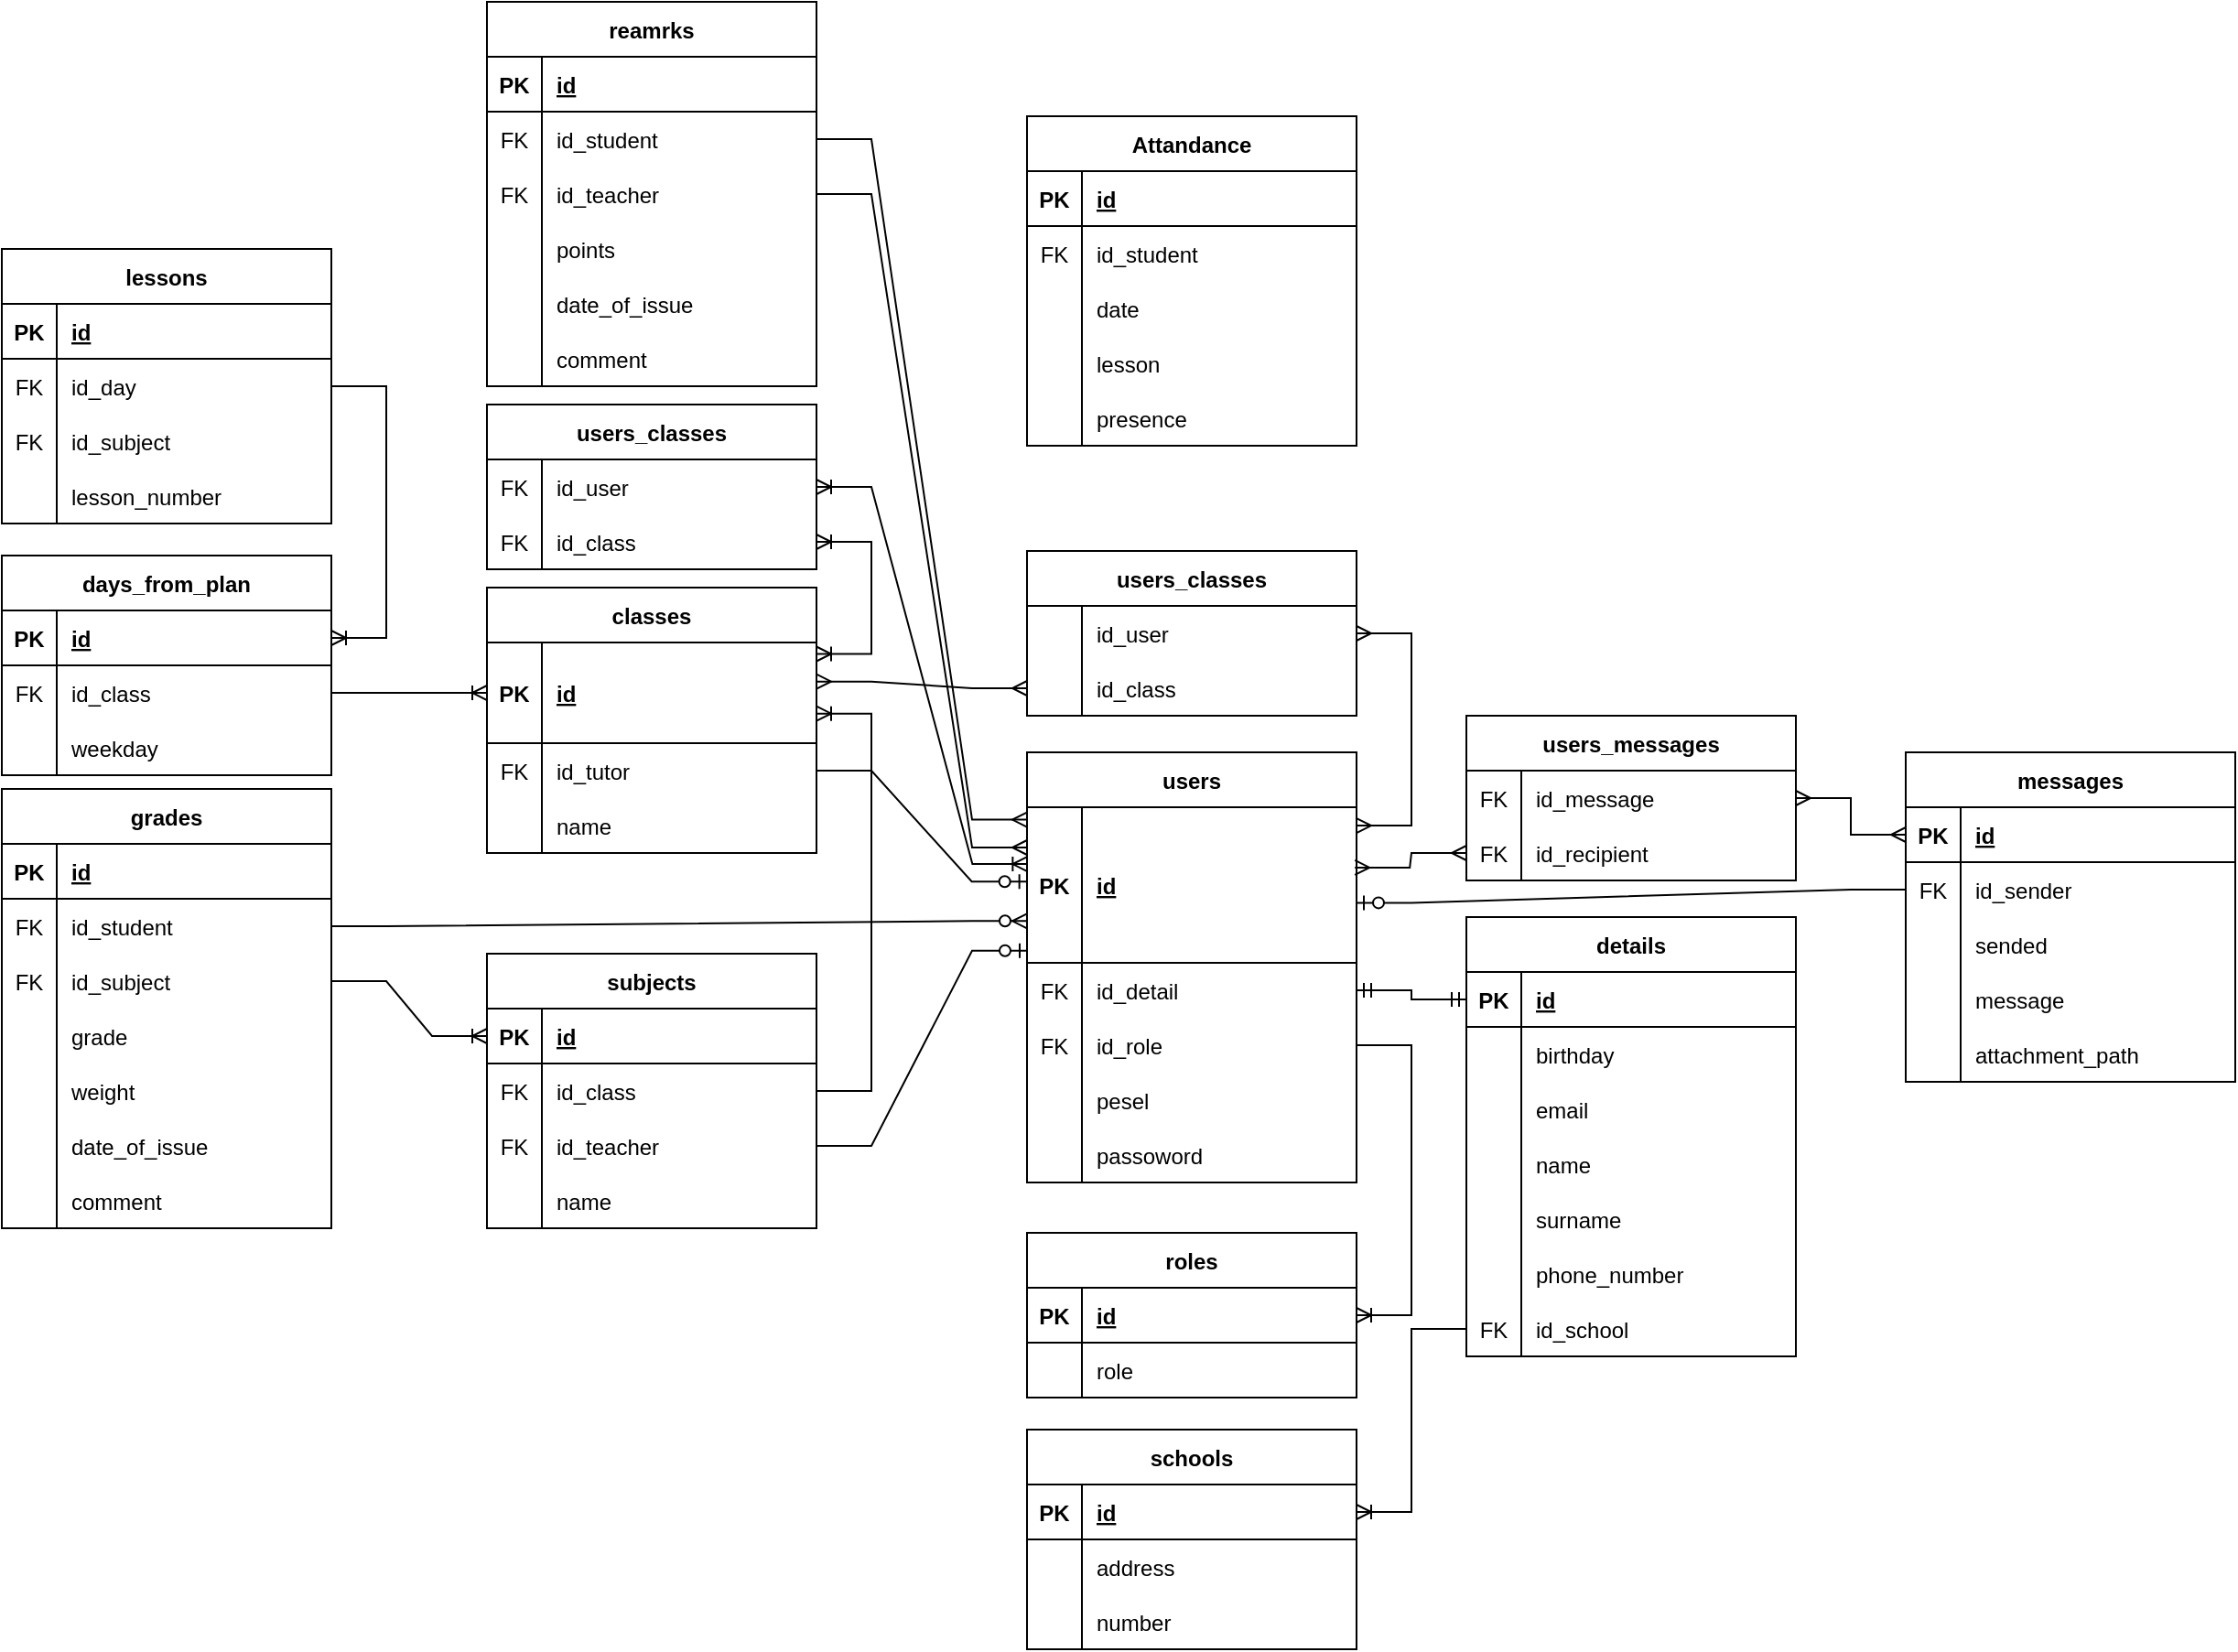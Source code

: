 <mxfile version="20.8.20" type="github">
  <diagram name="Page-1" id="_HGQBxp-zxc5xhW-jHlp">
    <mxGraphModel dx="1195" dy="1797" grid="1" gridSize="10" guides="1" tooltips="1" connect="1" arrows="1" fold="1" page="1" pageScale="1" pageWidth="827" pageHeight="1169" math="0" shadow="0">
      <root>
        <mxCell id="0" />
        <mxCell id="1" parent="0" />
        <mxCell id="NYE9seQgFOBxGJMTWFas-3" value="grades" style="shape=table;startSize=30;container=1;collapsible=1;childLayout=tableLayout;fixedRows=1;rowLines=0;fontStyle=1;align=center;resizeLast=1;rounded=0;labelBackgroundColor=none;" parent="1" vertex="1">
          <mxGeometry x="120" y="340" width="180" height="240" as="geometry" />
        </mxCell>
        <mxCell id="NYE9seQgFOBxGJMTWFas-4" value="" style="shape=tableRow;horizontal=0;startSize=0;swimlaneHead=0;swimlaneBody=0;fillColor=none;collapsible=0;dropTarget=0;points=[[0,0.5],[1,0.5]];portConstraint=eastwest;top=0;left=0;right=0;bottom=1;rounded=0;labelBackgroundColor=none;" parent="NYE9seQgFOBxGJMTWFas-3" vertex="1">
          <mxGeometry y="30" width="180" height="30" as="geometry" />
        </mxCell>
        <mxCell id="NYE9seQgFOBxGJMTWFas-5" value="PK" style="shape=partialRectangle;connectable=0;fillColor=none;top=0;left=0;bottom=0;right=0;fontStyle=1;overflow=hidden;rounded=0;labelBackgroundColor=none;" parent="NYE9seQgFOBxGJMTWFas-4" vertex="1">
          <mxGeometry width="30" height="30" as="geometry">
            <mxRectangle width="30" height="30" as="alternateBounds" />
          </mxGeometry>
        </mxCell>
        <mxCell id="NYE9seQgFOBxGJMTWFas-6" value="id" style="shape=partialRectangle;connectable=0;fillColor=none;top=0;left=0;bottom=0;right=0;align=left;spacingLeft=6;fontStyle=5;overflow=hidden;rounded=0;labelBackgroundColor=none;" parent="NYE9seQgFOBxGJMTWFas-4" vertex="1">
          <mxGeometry x="30" width="150" height="30" as="geometry">
            <mxRectangle width="150" height="30" as="alternateBounds" />
          </mxGeometry>
        </mxCell>
        <mxCell id="NYE9seQgFOBxGJMTWFas-71" value="" style="shape=tableRow;horizontal=0;startSize=0;swimlaneHead=0;swimlaneBody=0;fillColor=none;collapsible=0;dropTarget=0;points=[[0,0.5],[1,0.5]];portConstraint=eastwest;top=0;left=0;right=0;bottom=0;rounded=0;labelBackgroundColor=none;" parent="NYE9seQgFOBxGJMTWFas-3" vertex="1">
          <mxGeometry y="60" width="180" height="30" as="geometry" />
        </mxCell>
        <mxCell id="NYE9seQgFOBxGJMTWFas-72" value="FK" style="shape=partialRectangle;connectable=0;fillColor=none;top=0;left=0;bottom=0;right=0;fontStyle=0;overflow=hidden;rounded=0;labelBackgroundColor=none;" parent="NYE9seQgFOBxGJMTWFas-71" vertex="1">
          <mxGeometry width="30" height="30" as="geometry">
            <mxRectangle width="30" height="30" as="alternateBounds" />
          </mxGeometry>
        </mxCell>
        <mxCell id="NYE9seQgFOBxGJMTWFas-73" value="id_student" style="shape=partialRectangle;connectable=0;fillColor=none;top=0;left=0;bottom=0;right=0;align=left;spacingLeft=6;fontStyle=0;overflow=hidden;rounded=0;labelBackgroundColor=none;" parent="NYE9seQgFOBxGJMTWFas-71" vertex="1">
          <mxGeometry x="30" width="150" height="30" as="geometry">
            <mxRectangle width="150" height="30" as="alternateBounds" />
          </mxGeometry>
        </mxCell>
        <mxCell id="NYE9seQgFOBxGJMTWFas-326" value="" style="shape=tableRow;horizontal=0;startSize=0;swimlaneHead=0;swimlaneBody=0;fillColor=none;collapsible=0;dropTarget=0;points=[[0,0.5],[1,0.5]];portConstraint=eastwest;top=0;left=0;right=0;bottom=0;rounded=0;labelBackgroundColor=none;" parent="NYE9seQgFOBxGJMTWFas-3" vertex="1">
          <mxGeometry y="90" width="180" height="30" as="geometry" />
        </mxCell>
        <mxCell id="NYE9seQgFOBxGJMTWFas-327" value="FK" style="shape=partialRectangle;connectable=0;fillColor=none;top=0;left=0;bottom=0;right=0;fontStyle=0;overflow=hidden;rounded=0;labelBackgroundColor=none;" parent="NYE9seQgFOBxGJMTWFas-326" vertex="1">
          <mxGeometry width="30" height="30" as="geometry">
            <mxRectangle width="30" height="30" as="alternateBounds" />
          </mxGeometry>
        </mxCell>
        <mxCell id="NYE9seQgFOBxGJMTWFas-328" value="id_subject" style="shape=partialRectangle;connectable=0;fillColor=none;top=0;left=0;bottom=0;right=0;align=left;spacingLeft=6;fontStyle=0;overflow=hidden;rounded=0;labelBackgroundColor=none;" parent="NYE9seQgFOBxGJMTWFas-326" vertex="1">
          <mxGeometry x="30" width="150" height="30" as="geometry">
            <mxRectangle width="150" height="30" as="alternateBounds" />
          </mxGeometry>
        </mxCell>
        <mxCell id="NYE9seQgFOBxGJMTWFas-7" value="" style="shape=tableRow;horizontal=0;startSize=0;swimlaneHead=0;swimlaneBody=0;fillColor=none;collapsible=0;dropTarget=0;points=[[0,0.5],[1,0.5]];portConstraint=eastwest;top=0;left=0;right=0;bottom=0;rounded=0;labelBackgroundColor=none;" parent="NYE9seQgFOBxGJMTWFas-3" vertex="1">
          <mxGeometry y="120" width="180" height="30" as="geometry" />
        </mxCell>
        <mxCell id="NYE9seQgFOBxGJMTWFas-8" value="" style="shape=partialRectangle;connectable=0;fillColor=none;top=0;left=0;bottom=0;right=0;editable=1;overflow=hidden;rounded=0;labelBackgroundColor=none;" parent="NYE9seQgFOBxGJMTWFas-7" vertex="1">
          <mxGeometry width="30" height="30" as="geometry">
            <mxRectangle width="30" height="30" as="alternateBounds" />
          </mxGeometry>
        </mxCell>
        <mxCell id="NYE9seQgFOBxGJMTWFas-9" value="grade" style="shape=partialRectangle;connectable=0;fillColor=none;top=0;left=0;bottom=0;right=0;align=left;spacingLeft=6;overflow=hidden;rounded=0;labelBackgroundColor=none;" parent="NYE9seQgFOBxGJMTWFas-7" vertex="1">
          <mxGeometry x="30" width="150" height="30" as="geometry">
            <mxRectangle width="150" height="30" as="alternateBounds" />
          </mxGeometry>
        </mxCell>
        <mxCell id="NYE9seQgFOBxGJMTWFas-10" value="" style="shape=tableRow;horizontal=0;startSize=0;swimlaneHead=0;swimlaneBody=0;fillColor=none;collapsible=0;dropTarget=0;points=[[0,0.5],[1,0.5]];portConstraint=eastwest;top=0;left=0;right=0;bottom=0;rounded=0;labelBackgroundColor=none;" parent="NYE9seQgFOBxGJMTWFas-3" vertex="1">
          <mxGeometry y="150" width="180" height="30" as="geometry" />
        </mxCell>
        <mxCell id="NYE9seQgFOBxGJMTWFas-11" value="" style="shape=partialRectangle;connectable=0;fillColor=none;top=0;left=0;bottom=0;right=0;editable=1;overflow=hidden;rounded=0;labelBackgroundColor=none;" parent="NYE9seQgFOBxGJMTWFas-10" vertex="1">
          <mxGeometry width="30" height="30" as="geometry">
            <mxRectangle width="30" height="30" as="alternateBounds" />
          </mxGeometry>
        </mxCell>
        <mxCell id="NYE9seQgFOBxGJMTWFas-12" value="weight" style="shape=partialRectangle;connectable=0;fillColor=none;top=0;left=0;bottom=0;right=0;align=left;spacingLeft=6;overflow=hidden;rounded=0;labelBackgroundColor=none;" parent="NYE9seQgFOBxGJMTWFas-10" vertex="1">
          <mxGeometry x="30" width="150" height="30" as="geometry">
            <mxRectangle width="150" height="30" as="alternateBounds" />
          </mxGeometry>
        </mxCell>
        <mxCell id="NYE9seQgFOBxGJMTWFas-13" value="" style="shape=tableRow;horizontal=0;startSize=0;swimlaneHead=0;swimlaneBody=0;fillColor=none;collapsible=0;dropTarget=0;points=[[0,0.5],[1,0.5]];portConstraint=eastwest;top=0;left=0;right=0;bottom=0;rounded=0;labelBackgroundColor=none;" parent="NYE9seQgFOBxGJMTWFas-3" vertex="1">
          <mxGeometry y="180" width="180" height="30" as="geometry" />
        </mxCell>
        <mxCell id="NYE9seQgFOBxGJMTWFas-14" value="" style="shape=partialRectangle;connectable=0;fillColor=none;top=0;left=0;bottom=0;right=0;editable=1;overflow=hidden;rounded=0;labelBackgroundColor=none;" parent="NYE9seQgFOBxGJMTWFas-13" vertex="1">
          <mxGeometry width="30" height="30" as="geometry">
            <mxRectangle width="30" height="30" as="alternateBounds" />
          </mxGeometry>
        </mxCell>
        <mxCell id="NYE9seQgFOBxGJMTWFas-15" value="date_of_issue" style="shape=partialRectangle;connectable=0;fillColor=none;top=0;left=0;bottom=0;right=0;align=left;spacingLeft=6;overflow=hidden;rounded=0;labelBackgroundColor=none;" parent="NYE9seQgFOBxGJMTWFas-13" vertex="1">
          <mxGeometry x="30" width="150" height="30" as="geometry">
            <mxRectangle width="150" height="30" as="alternateBounds" />
          </mxGeometry>
        </mxCell>
        <mxCell id="NYE9seQgFOBxGJMTWFas-77" value="" style="shape=tableRow;horizontal=0;startSize=0;swimlaneHead=0;swimlaneBody=0;fillColor=none;collapsible=0;dropTarget=0;points=[[0,0.5],[1,0.5]];portConstraint=eastwest;top=0;left=0;right=0;bottom=0;rounded=0;labelBackgroundColor=none;" parent="NYE9seQgFOBxGJMTWFas-3" vertex="1">
          <mxGeometry y="210" width="180" height="30" as="geometry" />
        </mxCell>
        <mxCell id="NYE9seQgFOBxGJMTWFas-78" value="" style="shape=partialRectangle;connectable=0;fillColor=none;top=0;left=0;bottom=0;right=0;editable=1;overflow=hidden;rounded=0;labelBackgroundColor=none;" parent="NYE9seQgFOBxGJMTWFas-77" vertex="1">
          <mxGeometry width="30" height="30" as="geometry">
            <mxRectangle width="30" height="30" as="alternateBounds" />
          </mxGeometry>
        </mxCell>
        <mxCell id="NYE9seQgFOBxGJMTWFas-79" value="comment" style="shape=partialRectangle;connectable=0;fillColor=none;top=0;left=0;bottom=0;right=0;align=left;spacingLeft=6;overflow=hidden;rounded=0;labelBackgroundColor=none;" parent="NYE9seQgFOBxGJMTWFas-77" vertex="1">
          <mxGeometry x="30" width="150" height="30" as="geometry">
            <mxRectangle width="150" height="30" as="alternateBounds" />
          </mxGeometry>
        </mxCell>
        <mxCell id="NYE9seQgFOBxGJMTWFas-29" value="classes" style="shape=table;startSize=30;container=1;collapsible=1;childLayout=tableLayout;fixedRows=1;rowLines=0;fontStyle=1;align=center;resizeLast=1;rounded=0;labelBackgroundColor=none;" parent="1" vertex="1">
          <mxGeometry x="385" y="230" width="180" height="145" as="geometry" />
        </mxCell>
        <mxCell id="NYE9seQgFOBxGJMTWFas-30" value="" style="shape=tableRow;horizontal=0;startSize=0;swimlaneHead=0;swimlaneBody=0;fillColor=none;collapsible=0;dropTarget=0;points=[[0,0.5],[1,0.5]];portConstraint=eastwest;top=0;left=0;right=0;bottom=1;rounded=0;labelBackgroundColor=none;" parent="NYE9seQgFOBxGJMTWFas-29" vertex="1">
          <mxGeometry y="30" width="180" height="55" as="geometry" />
        </mxCell>
        <mxCell id="NYE9seQgFOBxGJMTWFas-31" value="PK" style="shape=partialRectangle;connectable=0;fillColor=none;top=0;left=0;bottom=0;right=0;fontStyle=1;overflow=hidden;rounded=0;labelBackgroundColor=none;" parent="NYE9seQgFOBxGJMTWFas-30" vertex="1">
          <mxGeometry width="30" height="55" as="geometry">
            <mxRectangle width="30" height="55" as="alternateBounds" />
          </mxGeometry>
        </mxCell>
        <mxCell id="NYE9seQgFOBxGJMTWFas-32" value="id" style="shape=partialRectangle;connectable=0;fillColor=none;top=0;left=0;bottom=0;right=0;align=left;spacingLeft=6;fontStyle=5;overflow=hidden;rounded=0;labelBackgroundColor=none;" parent="NYE9seQgFOBxGJMTWFas-30" vertex="1">
          <mxGeometry x="30" width="150" height="55" as="geometry">
            <mxRectangle width="150" height="55" as="alternateBounds" />
          </mxGeometry>
        </mxCell>
        <mxCell id="NYE9seQgFOBxGJMTWFas-81" value="" style="shape=tableRow;horizontal=0;startSize=0;swimlaneHead=0;swimlaneBody=0;fillColor=none;collapsible=0;dropTarget=0;points=[[0,0.5],[1,0.5]];portConstraint=eastwest;top=0;left=0;right=0;bottom=0;rounded=0;labelBackgroundColor=none;" parent="NYE9seQgFOBxGJMTWFas-29" vertex="1">
          <mxGeometry y="85" width="180" height="30" as="geometry" />
        </mxCell>
        <mxCell id="NYE9seQgFOBxGJMTWFas-82" value="FK" style="shape=partialRectangle;connectable=0;fillColor=none;top=0;left=0;bottom=0;right=0;editable=1;overflow=hidden;rounded=0;labelBackgroundColor=none;" parent="NYE9seQgFOBxGJMTWFas-81" vertex="1">
          <mxGeometry width="30" height="30" as="geometry">
            <mxRectangle width="30" height="30" as="alternateBounds" />
          </mxGeometry>
        </mxCell>
        <mxCell id="NYE9seQgFOBxGJMTWFas-83" value="id_tutor" style="shape=partialRectangle;connectable=0;fillColor=none;top=0;left=0;bottom=0;right=0;align=left;spacingLeft=6;overflow=hidden;rounded=0;labelBackgroundColor=none;" parent="NYE9seQgFOBxGJMTWFas-81" vertex="1">
          <mxGeometry x="30" width="150" height="30" as="geometry">
            <mxRectangle width="150" height="30" as="alternateBounds" />
          </mxGeometry>
        </mxCell>
        <mxCell id="NYE9seQgFOBxGJMTWFas-36" value="" style="shape=tableRow;horizontal=0;startSize=0;swimlaneHead=0;swimlaneBody=0;fillColor=none;collapsible=0;dropTarget=0;points=[[0,0.5],[1,0.5]];portConstraint=eastwest;top=0;left=0;right=0;bottom=0;rounded=0;labelBackgroundColor=none;" parent="NYE9seQgFOBxGJMTWFas-29" vertex="1">
          <mxGeometry y="115" width="180" height="30" as="geometry" />
        </mxCell>
        <mxCell id="NYE9seQgFOBxGJMTWFas-37" value="" style="shape=partialRectangle;connectable=0;fillColor=none;top=0;left=0;bottom=0;right=0;editable=1;overflow=hidden;rounded=0;labelBackgroundColor=none;" parent="NYE9seQgFOBxGJMTWFas-36" vertex="1">
          <mxGeometry width="30" height="30" as="geometry">
            <mxRectangle width="30" height="30" as="alternateBounds" />
          </mxGeometry>
        </mxCell>
        <mxCell id="NYE9seQgFOBxGJMTWFas-38" value="name" style="shape=partialRectangle;connectable=0;fillColor=none;top=0;left=0;bottom=0;right=0;align=left;spacingLeft=6;overflow=hidden;rounded=0;labelBackgroundColor=none;" parent="NYE9seQgFOBxGJMTWFas-36" vertex="1">
          <mxGeometry x="30" width="150" height="30" as="geometry">
            <mxRectangle width="150" height="30" as="alternateBounds" />
          </mxGeometry>
        </mxCell>
        <mxCell id="NYE9seQgFOBxGJMTWFas-93" value="schools" style="shape=table;startSize=30;container=1;collapsible=1;childLayout=tableLayout;fixedRows=1;rowLines=0;fontStyle=1;align=center;resizeLast=1;rounded=0;labelBackgroundColor=none;" parent="1" vertex="1">
          <mxGeometry x="680" y="690" width="180" height="120" as="geometry" />
        </mxCell>
        <mxCell id="NYE9seQgFOBxGJMTWFas-94" value="" style="shape=tableRow;horizontal=0;startSize=0;swimlaneHead=0;swimlaneBody=0;fillColor=none;collapsible=0;dropTarget=0;points=[[0,0.5],[1,0.5]];portConstraint=eastwest;top=0;left=0;right=0;bottom=1;rounded=0;labelBackgroundColor=none;" parent="NYE9seQgFOBxGJMTWFas-93" vertex="1">
          <mxGeometry y="30" width="180" height="30" as="geometry" />
        </mxCell>
        <mxCell id="NYE9seQgFOBxGJMTWFas-95" value="PK" style="shape=partialRectangle;connectable=0;fillColor=none;top=0;left=0;bottom=0;right=0;fontStyle=1;overflow=hidden;rounded=0;labelBackgroundColor=none;" parent="NYE9seQgFOBxGJMTWFas-94" vertex="1">
          <mxGeometry width="30" height="30" as="geometry">
            <mxRectangle width="30" height="30" as="alternateBounds" />
          </mxGeometry>
        </mxCell>
        <mxCell id="NYE9seQgFOBxGJMTWFas-96" value="id" style="shape=partialRectangle;connectable=0;fillColor=none;top=0;left=0;bottom=0;right=0;align=left;spacingLeft=6;fontStyle=5;overflow=hidden;rounded=0;labelBackgroundColor=none;" parent="NYE9seQgFOBxGJMTWFas-94" vertex="1">
          <mxGeometry x="30" width="150" height="30" as="geometry">
            <mxRectangle width="150" height="30" as="alternateBounds" />
          </mxGeometry>
        </mxCell>
        <mxCell id="NYE9seQgFOBxGJMTWFas-103" value="" style="shape=tableRow;horizontal=0;startSize=0;swimlaneHead=0;swimlaneBody=0;fillColor=none;collapsible=0;dropTarget=0;points=[[0,0.5],[1,0.5]];portConstraint=eastwest;top=0;left=0;right=0;bottom=0;rounded=0;labelBackgroundColor=none;" parent="NYE9seQgFOBxGJMTWFas-93" vertex="1">
          <mxGeometry y="60" width="180" height="30" as="geometry" />
        </mxCell>
        <mxCell id="NYE9seQgFOBxGJMTWFas-104" value="" style="shape=partialRectangle;connectable=0;fillColor=none;top=0;left=0;bottom=0;right=0;editable=1;overflow=hidden;rounded=0;labelBackgroundColor=none;" parent="NYE9seQgFOBxGJMTWFas-103" vertex="1">
          <mxGeometry width="30" height="30" as="geometry">
            <mxRectangle width="30" height="30" as="alternateBounds" />
          </mxGeometry>
        </mxCell>
        <mxCell id="NYE9seQgFOBxGJMTWFas-105" value="address" style="shape=partialRectangle;connectable=0;fillColor=none;top=0;left=0;bottom=0;right=0;align=left;spacingLeft=6;overflow=hidden;rounded=0;labelBackgroundColor=none;" parent="NYE9seQgFOBxGJMTWFas-103" vertex="1">
          <mxGeometry x="30" width="150" height="30" as="geometry">
            <mxRectangle width="150" height="30" as="alternateBounds" />
          </mxGeometry>
        </mxCell>
        <mxCell id="NYE9seQgFOBxGJMTWFas-107" value="" style="shape=tableRow;horizontal=0;startSize=0;swimlaneHead=0;swimlaneBody=0;fillColor=none;collapsible=0;dropTarget=0;points=[[0,0.5],[1,0.5]];portConstraint=eastwest;top=0;left=0;right=0;bottom=0;rounded=0;labelBackgroundColor=none;" parent="NYE9seQgFOBxGJMTWFas-93" vertex="1">
          <mxGeometry y="90" width="180" height="30" as="geometry" />
        </mxCell>
        <mxCell id="NYE9seQgFOBxGJMTWFas-108" value="" style="shape=partialRectangle;connectable=0;fillColor=none;top=0;left=0;bottom=0;right=0;editable=1;overflow=hidden;rounded=0;labelBackgroundColor=none;" parent="NYE9seQgFOBxGJMTWFas-107" vertex="1">
          <mxGeometry width="30" height="30" as="geometry">
            <mxRectangle width="30" height="30" as="alternateBounds" />
          </mxGeometry>
        </mxCell>
        <mxCell id="NYE9seQgFOBxGJMTWFas-109" value="number" style="shape=partialRectangle;connectable=0;fillColor=none;top=0;left=0;bottom=0;right=0;align=left;spacingLeft=6;overflow=hidden;rounded=0;labelBackgroundColor=none;" parent="NYE9seQgFOBxGJMTWFas-107" vertex="1">
          <mxGeometry x="30" width="150" height="30" as="geometry">
            <mxRectangle width="150" height="30" as="alternateBounds" />
          </mxGeometry>
        </mxCell>
        <mxCell id="NYE9seQgFOBxGJMTWFas-114" value="subjects" style="shape=table;startSize=30;container=1;collapsible=1;childLayout=tableLayout;fixedRows=1;rowLines=0;fontStyle=1;align=center;resizeLast=1;rounded=0;labelBackgroundColor=none;" parent="1" vertex="1">
          <mxGeometry x="385" y="430" width="180" height="150" as="geometry" />
        </mxCell>
        <mxCell id="NYE9seQgFOBxGJMTWFas-115" value="" style="shape=tableRow;horizontal=0;startSize=0;swimlaneHead=0;swimlaneBody=0;fillColor=none;collapsible=0;dropTarget=0;points=[[0,0.5],[1,0.5]];portConstraint=eastwest;top=0;left=0;right=0;bottom=1;rounded=0;labelBackgroundColor=none;" parent="NYE9seQgFOBxGJMTWFas-114" vertex="1">
          <mxGeometry y="30" width="180" height="30" as="geometry" />
        </mxCell>
        <mxCell id="NYE9seQgFOBxGJMTWFas-116" value="PK" style="shape=partialRectangle;connectable=0;fillColor=none;top=0;left=0;bottom=0;right=0;fontStyle=1;overflow=hidden;rounded=0;labelBackgroundColor=none;" parent="NYE9seQgFOBxGJMTWFas-115" vertex="1">
          <mxGeometry width="30" height="30" as="geometry">
            <mxRectangle width="30" height="30" as="alternateBounds" />
          </mxGeometry>
        </mxCell>
        <mxCell id="NYE9seQgFOBxGJMTWFas-117" value="id" style="shape=partialRectangle;connectable=0;fillColor=none;top=0;left=0;bottom=0;right=0;align=left;spacingLeft=6;fontStyle=5;overflow=hidden;rounded=0;labelBackgroundColor=none;" parent="NYE9seQgFOBxGJMTWFas-115" vertex="1">
          <mxGeometry x="30" width="150" height="30" as="geometry">
            <mxRectangle width="150" height="30" as="alternateBounds" />
          </mxGeometry>
        </mxCell>
        <mxCell id="NYE9seQgFOBxGJMTWFas-329" value="" style="shape=tableRow;horizontal=0;startSize=0;swimlaneHead=0;swimlaneBody=0;fillColor=none;collapsible=0;dropTarget=0;points=[[0,0.5],[1,0.5]];portConstraint=eastwest;top=0;left=0;right=0;bottom=0;rounded=0;labelBackgroundColor=none;" parent="NYE9seQgFOBxGJMTWFas-114" vertex="1">
          <mxGeometry y="60" width="180" height="30" as="geometry" />
        </mxCell>
        <mxCell id="NYE9seQgFOBxGJMTWFas-330" value="FK" style="shape=partialRectangle;connectable=0;fillColor=none;top=0;left=0;bottom=0;right=0;fontStyle=0;overflow=hidden;rounded=0;labelBackgroundColor=none;" parent="NYE9seQgFOBxGJMTWFas-329" vertex="1">
          <mxGeometry width="30" height="30" as="geometry">
            <mxRectangle width="30" height="30" as="alternateBounds" />
          </mxGeometry>
        </mxCell>
        <mxCell id="NYE9seQgFOBxGJMTWFas-331" value="id_class" style="shape=partialRectangle;connectable=0;fillColor=none;top=0;left=0;bottom=0;right=0;align=left;spacingLeft=6;fontStyle=0;overflow=hidden;rounded=0;labelBackgroundColor=none;" parent="NYE9seQgFOBxGJMTWFas-329" vertex="1">
          <mxGeometry x="30" width="150" height="30" as="geometry">
            <mxRectangle width="150" height="30" as="alternateBounds" />
          </mxGeometry>
        </mxCell>
        <mxCell id="xnJxR2Mf4vkhum-jP50F-24" value="" style="shape=tableRow;horizontal=0;startSize=0;swimlaneHead=0;swimlaneBody=0;fillColor=none;collapsible=0;dropTarget=0;points=[[0,0.5],[1,0.5]];portConstraint=eastwest;top=0;left=0;right=0;bottom=0;rounded=0;labelBackgroundColor=none;" parent="NYE9seQgFOBxGJMTWFas-114" vertex="1">
          <mxGeometry y="90" width="180" height="30" as="geometry" />
        </mxCell>
        <mxCell id="xnJxR2Mf4vkhum-jP50F-25" value="FK" style="shape=partialRectangle;connectable=0;fillColor=none;top=0;left=0;bottom=0;right=0;fontStyle=0;overflow=hidden;rounded=0;labelBackgroundColor=none;" parent="xnJxR2Mf4vkhum-jP50F-24" vertex="1">
          <mxGeometry width="30" height="30" as="geometry">
            <mxRectangle width="30" height="30" as="alternateBounds" />
          </mxGeometry>
        </mxCell>
        <mxCell id="xnJxR2Mf4vkhum-jP50F-26" value="id_teacher" style="shape=partialRectangle;connectable=0;fillColor=none;top=0;left=0;bottom=0;right=0;align=left;spacingLeft=6;fontStyle=0;overflow=hidden;rounded=0;labelBackgroundColor=none;" parent="xnJxR2Mf4vkhum-jP50F-24" vertex="1">
          <mxGeometry x="30" width="150" height="30" as="geometry">
            <mxRectangle width="150" height="30" as="alternateBounds" />
          </mxGeometry>
        </mxCell>
        <mxCell id="NYE9seQgFOBxGJMTWFas-118" value="" style="shape=tableRow;horizontal=0;startSize=0;swimlaneHead=0;swimlaneBody=0;fillColor=none;collapsible=0;dropTarget=0;points=[[0,0.5],[1,0.5]];portConstraint=eastwest;top=0;left=0;right=0;bottom=0;rounded=0;labelBackgroundColor=none;" parent="NYE9seQgFOBxGJMTWFas-114" vertex="1">
          <mxGeometry y="120" width="180" height="30" as="geometry" />
        </mxCell>
        <mxCell id="NYE9seQgFOBxGJMTWFas-119" value="" style="shape=partialRectangle;connectable=0;fillColor=none;top=0;left=0;bottom=0;right=0;editable=1;overflow=hidden;rounded=0;labelBackgroundColor=none;" parent="NYE9seQgFOBxGJMTWFas-118" vertex="1">
          <mxGeometry width="30" height="30" as="geometry">
            <mxRectangle width="30" height="30" as="alternateBounds" />
          </mxGeometry>
        </mxCell>
        <mxCell id="NYE9seQgFOBxGJMTWFas-120" value="name" style="shape=partialRectangle;connectable=0;fillColor=none;top=0;left=0;bottom=0;right=0;align=left;spacingLeft=6;overflow=hidden;rounded=0;labelBackgroundColor=none;" parent="NYE9seQgFOBxGJMTWFas-118" vertex="1">
          <mxGeometry x="30" width="150" height="30" as="geometry">
            <mxRectangle width="150" height="30" as="alternateBounds" />
          </mxGeometry>
        </mxCell>
        <mxCell id="NYE9seQgFOBxGJMTWFas-144" value="reamrks" style="shape=table;startSize=30;container=1;collapsible=1;childLayout=tableLayout;fixedRows=1;rowLines=0;fontStyle=1;align=center;resizeLast=1;rounded=0;labelBackgroundColor=none;" parent="1" vertex="1">
          <mxGeometry x="385" y="-90" width="180" height="210" as="geometry" />
        </mxCell>
        <mxCell id="NYE9seQgFOBxGJMTWFas-145" value="" style="shape=tableRow;horizontal=0;startSize=0;swimlaneHead=0;swimlaneBody=0;fillColor=none;collapsible=0;dropTarget=0;points=[[0,0.5],[1,0.5]];portConstraint=eastwest;top=0;left=0;right=0;bottom=1;rounded=0;labelBackgroundColor=none;" parent="NYE9seQgFOBxGJMTWFas-144" vertex="1">
          <mxGeometry y="30" width="180" height="30" as="geometry" />
        </mxCell>
        <mxCell id="NYE9seQgFOBxGJMTWFas-146" value="PK" style="shape=partialRectangle;connectable=0;fillColor=none;top=0;left=0;bottom=0;right=0;fontStyle=1;overflow=hidden;rounded=0;labelBackgroundColor=none;" parent="NYE9seQgFOBxGJMTWFas-145" vertex="1">
          <mxGeometry width="30" height="30" as="geometry">
            <mxRectangle width="30" height="30" as="alternateBounds" />
          </mxGeometry>
        </mxCell>
        <mxCell id="NYE9seQgFOBxGJMTWFas-147" value="id" style="shape=partialRectangle;connectable=0;fillColor=none;top=0;left=0;bottom=0;right=0;align=left;spacingLeft=6;fontStyle=5;overflow=hidden;rounded=0;labelBackgroundColor=none;" parent="NYE9seQgFOBxGJMTWFas-145" vertex="1">
          <mxGeometry x="30" width="150" height="30" as="geometry">
            <mxRectangle width="150" height="30" as="alternateBounds" />
          </mxGeometry>
        </mxCell>
        <mxCell id="NYE9seQgFOBxGJMTWFas-157" value="" style="shape=tableRow;horizontal=0;startSize=0;swimlaneHead=0;swimlaneBody=0;fillColor=none;collapsible=0;dropTarget=0;points=[[0,0.5],[1,0.5]];portConstraint=eastwest;top=0;left=0;right=0;bottom=0;rounded=0;labelBackgroundColor=none;" parent="NYE9seQgFOBxGJMTWFas-144" vertex="1">
          <mxGeometry y="60" width="180" height="30" as="geometry" />
        </mxCell>
        <mxCell id="NYE9seQgFOBxGJMTWFas-158" value="FK" style="shape=partialRectangle;connectable=0;fillColor=none;top=0;left=0;bottom=0;right=0;fontStyle=0;overflow=hidden;rounded=0;labelBackgroundColor=none;" parent="NYE9seQgFOBxGJMTWFas-157" vertex="1">
          <mxGeometry width="30" height="30" as="geometry">
            <mxRectangle width="30" height="30" as="alternateBounds" />
          </mxGeometry>
        </mxCell>
        <mxCell id="NYE9seQgFOBxGJMTWFas-159" value="id_student" style="shape=partialRectangle;connectable=0;fillColor=none;top=0;left=0;bottom=0;right=0;align=left;spacingLeft=6;fontStyle=0;overflow=hidden;rounded=0;labelBackgroundColor=none;" parent="NYE9seQgFOBxGJMTWFas-157" vertex="1">
          <mxGeometry x="30" width="150" height="30" as="geometry">
            <mxRectangle width="150" height="30" as="alternateBounds" />
          </mxGeometry>
        </mxCell>
        <mxCell id="NYE9seQgFOBxGJMTWFas-160" value="" style="shape=tableRow;horizontal=0;startSize=0;swimlaneHead=0;swimlaneBody=0;fillColor=none;collapsible=0;dropTarget=0;points=[[0,0.5],[1,0.5]];portConstraint=eastwest;top=0;left=0;right=0;bottom=0;rounded=0;labelBackgroundColor=none;" parent="NYE9seQgFOBxGJMTWFas-144" vertex="1">
          <mxGeometry y="90" width="180" height="30" as="geometry" />
        </mxCell>
        <mxCell id="NYE9seQgFOBxGJMTWFas-161" value="FK" style="shape=partialRectangle;connectable=0;fillColor=none;top=0;left=0;bottom=0;right=0;fontStyle=0;overflow=hidden;rounded=0;labelBackgroundColor=none;" parent="NYE9seQgFOBxGJMTWFas-160" vertex="1">
          <mxGeometry width="30" height="30" as="geometry">
            <mxRectangle width="30" height="30" as="alternateBounds" />
          </mxGeometry>
        </mxCell>
        <mxCell id="NYE9seQgFOBxGJMTWFas-162" value="id_teacher" style="shape=partialRectangle;connectable=0;fillColor=none;top=0;left=0;bottom=0;right=0;align=left;spacingLeft=6;fontStyle=0;overflow=hidden;rounded=0;labelBackgroundColor=none;" parent="NYE9seQgFOBxGJMTWFas-160" vertex="1">
          <mxGeometry x="30" width="150" height="30" as="geometry">
            <mxRectangle width="150" height="30" as="alternateBounds" />
          </mxGeometry>
        </mxCell>
        <mxCell id="NYE9seQgFOBxGJMTWFas-148" value="" style="shape=tableRow;horizontal=0;startSize=0;swimlaneHead=0;swimlaneBody=0;fillColor=none;collapsible=0;dropTarget=0;points=[[0,0.5],[1,0.5]];portConstraint=eastwest;top=0;left=0;right=0;bottom=0;rounded=0;labelBackgroundColor=none;" parent="NYE9seQgFOBxGJMTWFas-144" vertex="1">
          <mxGeometry y="120" width="180" height="30" as="geometry" />
        </mxCell>
        <mxCell id="NYE9seQgFOBxGJMTWFas-149" value="" style="shape=partialRectangle;connectable=0;fillColor=none;top=0;left=0;bottom=0;right=0;editable=1;overflow=hidden;rounded=0;labelBackgroundColor=none;" parent="NYE9seQgFOBxGJMTWFas-148" vertex="1">
          <mxGeometry width="30" height="30" as="geometry">
            <mxRectangle width="30" height="30" as="alternateBounds" />
          </mxGeometry>
        </mxCell>
        <mxCell id="NYE9seQgFOBxGJMTWFas-150" value="points" style="shape=partialRectangle;connectable=0;fillColor=none;top=0;left=0;bottom=0;right=0;align=left;spacingLeft=6;overflow=hidden;rounded=0;labelBackgroundColor=none;" parent="NYE9seQgFOBxGJMTWFas-148" vertex="1">
          <mxGeometry x="30" width="150" height="30" as="geometry">
            <mxRectangle width="150" height="30" as="alternateBounds" />
          </mxGeometry>
        </mxCell>
        <mxCell id="NYE9seQgFOBxGJMTWFas-151" value="" style="shape=tableRow;horizontal=0;startSize=0;swimlaneHead=0;swimlaneBody=0;fillColor=none;collapsible=0;dropTarget=0;points=[[0,0.5],[1,0.5]];portConstraint=eastwest;top=0;left=0;right=0;bottom=0;rounded=0;labelBackgroundColor=none;" parent="NYE9seQgFOBxGJMTWFas-144" vertex="1">
          <mxGeometry y="150" width="180" height="30" as="geometry" />
        </mxCell>
        <mxCell id="NYE9seQgFOBxGJMTWFas-152" value="" style="shape=partialRectangle;connectable=0;fillColor=none;top=0;left=0;bottom=0;right=0;editable=1;overflow=hidden;rounded=0;labelBackgroundColor=none;" parent="NYE9seQgFOBxGJMTWFas-151" vertex="1">
          <mxGeometry width="30" height="30" as="geometry">
            <mxRectangle width="30" height="30" as="alternateBounds" />
          </mxGeometry>
        </mxCell>
        <mxCell id="NYE9seQgFOBxGJMTWFas-153" value="date_of_issue" style="shape=partialRectangle;connectable=0;fillColor=none;top=0;left=0;bottom=0;right=0;align=left;spacingLeft=6;overflow=hidden;rounded=0;labelBackgroundColor=none;" parent="NYE9seQgFOBxGJMTWFas-151" vertex="1">
          <mxGeometry x="30" width="150" height="30" as="geometry">
            <mxRectangle width="150" height="30" as="alternateBounds" />
          </mxGeometry>
        </mxCell>
        <mxCell id="NYE9seQgFOBxGJMTWFas-154" value="" style="shape=tableRow;horizontal=0;startSize=0;swimlaneHead=0;swimlaneBody=0;fillColor=none;collapsible=0;dropTarget=0;points=[[0,0.5],[1,0.5]];portConstraint=eastwest;top=0;left=0;right=0;bottom=0;rounded=0;labelBackgroundColor=none;" parent="NYE9seQgFOBxGJMTWFas-144" vertex="1">
          <mxGeometry y="180" width="180" height="30" as="geometry" />
        </mxCell>
        <mxCell id="NYE9seQgFOBxGJMTWFas-155" value="" style="shape=partialRectangle;connectable=0;fillColor=none;top=0;left=0;bottom=0;right=0;editable=1;overflow=hidden;rounded=0;labelBackgroundColor=none;" parent="NYE9seQgFOBxGJMTWFas-154" vertex="1">
          <mxGeometry width="30" height="30" as="geometry">
            <mxRectangle width="30" height="30" as="alternateBounds" />
          </mxGeometry>
        </mxCell>
        <mxCell id="NYE9seQgFOBxGJMTWFas-156" value="comment" style="shape=partialRectangle;connectable=0;fillColor=none;top=0;left=0;bottom=0;right=0;align=left;spacingLeft=6;overflow=hidden;rounded=0;labelBackgroundColor=none;" parent="NYE9seQgFOBxGJMTWFas-154" vertex="1">
          <mxGeometry x="30" width="150" height="30" as="geometry">
            <mxRectangle width="150" height="30" as="alternateBounds" />
          </mxGeometry>
        </mxCell>
        <mxCell id="NYE9seQgFOBxGJMTWFas-165" value="messages" style="shape=table;startSize=30;container=1;collapsible=1;childLayout=tableLayout;fixedRows=1;rowLines=0;fontStyle=1;align=center;resizeLast=1;rounded=0;labelBackgroundColor=none;" parent="1" vertex="1">
          <mxGeometry x="1160" y="320" width="180" height="180" as="geometry" />
        </mxCell>
        <mxCell id="NYE9seQgFOBxGJMTWFas-166" value="" style="shape=tableRow;horizontal=0;startSize=0;swimlaneHead=0;swimlaneBody=0;fillColor=none;collapsible=0;dropTarget=0;points=[[0,0.5],[1,0.5]];portConstraint=eastwest;top=0;left=0;right=0;bottom=1;rounded=0;labelBackgroundColor=none;" parent="NYE9seQgFOBxGJMTWFas-165" vertex="1">
          <mxGeometry y="30" width="180" height="30" as="geometry" />
        </mxCell>
        <mxCell id="NYE9seQgFOBxGJMTWFas-167" value="PK" style="shape=partialRectangle;connectable=0;fillColor=none;top=0;left=0;bottom=0;right=0;fontStyle=1;overflow=hidden;rounded=0;labelBackgroundColor=none;" parent="NYE9seQgFOBxGJMTWFas-166" vertex="1">
          <mxGeometry width="30" height="30" as="geometry">
            <mxRectangle width="30" height="30" as="alternateBounds" />
          </mxGeometry>
        </mxCell>
        <mxCell id="NYE9seQgFOBxGJMTWFas-168" value="id" style="shape=partialRectangle;connectable=0;fillColor=none;top=0;left=0;bottom=0;right=0;align=left;spacingLeft=6;fontStyle=5;overflow=hidden;rounded=0;labelBackgroundColor=none;" parent="NYE9seQgFOBxGJMTWFas-166" vertex="1">
          <mxGeometry x="30" width="150" height="30" as="geometry">
            <mxRectangle width="150" height="30" as="alternateBounds" />
          </mxGeometry>
        </mxCell>
        <mxCell id="NYE9seQgFOBxGJMTWFas-178" value="" style="shape=tableRow;horizontal=0;startSize=0;swimlaneHead=0;swimlaneBody=0;fillColor=none;collapsible=0;dropTarget=0;points=[[0,0.5],[1,0.5]];portConstraint=eastwest;top=0;left=0;right=0;bottom=0;rounded=0;labelBackgroundColor=none;" parent="NYE9seQgFOBxGJMTWFas-165" vertex="1">
          <mxGeometry y="60" width="180" height="30" as="geometry" />
        </mxCell>
        <mxCell id="NYE9seQgFOBxGJMTWFas-179" value="FK" style="shape=partialRectangle;connectable=0;fillColor=none;top=0;left=0;bottom=0;right=0;fontStyle=0;overflow=hidden;rounded=0;labelBackgroundColor=none;" parent="NYE9seQgFOBxGJMTWFas-178" vertex="1">
          <mxGeometry width="30" height="30" as="geometry">
            <mxRectangle width="30" height="30" as="alternateBounds" />
          </mxGeometry>
        </mxCell>
        <mxCell id="NYE9seQgFOBxGJMTWFas-180" value="id_sender" style="shape=partialRectangle;connectable=0;fillColor=none;top=0;left=0;bottom=0;right=0;align=left;spacingLeft=6;fontStyle=0;overflow=hidden;rounded=0;labelBackgroundColor=none;" parent="NYE9seQgFOBxGJMTWFas-178" vertex="1">
          <mxGeometry x="30" width="150" height="30" as="geometry">
            <mxRectangle width="150" height="30" as="alternateBounds" />
          </mxGeometry>
        </mxCell>
        <mxCell id="NYE9seQgFOBxGJMTWFas-169" value="" style="shape=tableRow;horizontal=0;startSize=0;swimlaneHead=0;swimlaneBody=0;fillColor=none;collapsible=0;dropTarget=0;points=[[0,0.5],[1,0.5]];portConstraint=eastwest;top=0;left=0;right=0;bottom=0;rounded=0;labelBackgroundColor=none;" parent="NYE9seQgFOBxGJMTWFas-165" vertex="1">
          <mxGeometry y="90" width="180" height="30" as="geometry" />
        </mxCell>
        <mxCell id="NYE9seQgFOBxGJMTWFas-170" value="" style="shape=partialRectangle;connectable=0;fillColor=none;top=0;left=0;bottom=0;right=0;editable=1;overflow=hidden;rounded=0;labelBackgroundColor=none;" parent="NYE9seQgFOBxGJMTWFas-169" vertex="1">
          <mxGeometry width="30" height="30" as="geometry">
            <mxRectangle width="30" height="30" as="alternateBounds" />
          </mxGeometry>
        </mxCell>
        <mxCell id="NYE9seQgFOBxGJMTWFas-171" value="sended" style="shape=partialRectangle;connectable=0;fillColor=none;top=0;left=0;bottom=0;right=0;align=left;spacingLeft=6;overflow=hidden;rounded=0;labelBackgroundColor=none;" parent="NYE9seQgFOBxGJMTWFas-169" vertex="1">
          <mxGeometry x="30" width="150" height="30" as="geometry">
            <mxRectangle width="150" height="30" as="alternateBounds" />
          </mxGeometry>
        </mxCell>
        <mxCell id="NYE9seQgFOBxGJMTWFas-172" value="" style="shape=tableRow;horizontal=0;startSize=0;swimlaneHead=0;swimlaneBody=0;fillColor=none;collapsible=0;dropTarget=0;points=[[0,0.5],[1,0.5]];portConstraint=eastwest;top=0;left=0;right=0;bottom=0;rounded=0;labelBackgroundColor=none;" parent="NYE9seQgFOBxGJMTWFas-165" vertex="1">
          <mxGeometry y="120" width="180" height="30" as="geometry" />
        </mxCell>
        <mxCell id="NYE9seQgFOBxGJMTWFas-173" value="" style="shape=partialRectangle;connectable=0;fillColor=none;top=0;left=0;bottom=0;right=0;editable=1;overflow=hidden;rounded=0;labelBackgroundColor=none;" parent="NYE9seQgFOBxGJMTWFas-172" vertex="1">
          <mxGeometry width="30" height="30" as="geometry">
            <mxRectangle width="30" height="30" as="alternateBounds" />
          </mxGeometry>
        </mxCell>
        <mxCell id="NYE9seQgFOBxGJMTWFas-174" value="message" style="shape=partialRectangle;connectable=0;fillColor=none;top=0;left=0;bottom=0;right=0;align=left;spacingLeft=6;overflow=hidden;rounded=0;labelBackgroundColor=none;" parent="NYE9seQgFOBxGJMTWFas-172" vertex="1">
          <mxGeometry x="30" width="150" height="30" as="geometry">
            <mxRectangle width="150" height="30" as="alternateBounds" />
          </mxGeometry>
        </mxCell>
        <mxCell id="NYE9seQgFOBxGJMTWFas-175" value="" style="shape=tableRow;horizontal=0;startSize=0;swimlaneHead=0;swimlaneBody=0;fillColor=none;collapsible=0;dropTarget=0;points=[[0,0.5],[1,0.5]];portConstraint=eastwest;top=0;left=0;right=0;bottom=0;rounded=0;labelBackgroundColor=none;" parent="NYE9seQgFOBxGJMTWFas-165" vertex="1">
          <mxGeometry y="150" width="180" height="30" as="geometry" />
        </mxCell>
        <mxCell id="NYE9seQgFOBxGJMTWFas-176" value="" style="shape=partialRectangle;connectable=0;fillColor=none;top=0;left=0;bottom=0;right=0;editable=1;overflow=hidden;rounded=0;labelBackgroundColor=none;" parent="NYE9seQgFOBxGJMTWFas-175" vertex="1">
          <mxGeometry width="30" height="30" as="geometry">
            <mxRectangle width="30" height="30" as="alternateBounds" />
          </mxGeometry>
        </mxCell>
        <mxCell id="NYE9seQgFOBxGJMTWFas-177" value="attachment_path" style="shape=partialRectangle;connectable=0;fillColor=none;top=0;left=0;bottom=0;right=0;align=left;spacingLeft=6;overflow=hidden;rounded=0;labelBackgroundColor=none;" parent="NYE9seQgFOBxGJMTWFas-175" vertex="1">
          <mxGeometry x="30" width="150" height="30" as="geometry">
            <mxRectangle width="150" height="30" as="alternateBounds" />
          </mxGeometry>
        </mxCell>
        <mxCell id="NYE9seQgFOBxGJMTWFas-197" value="days_from_plan" style="shape=table;startSize=30;container=1;collapsible=1;childLayout=tableLayout;fixedRows=1;rowLines=0;fontStyle=1;align=center;resizeLast=1;rounded=0;labelBackgroundColor=none;" parent="1" vertex="1">
          <mxGeometry x="120" y="212.5" width="180" height="120" as="geometry" />
        </mxCell>
        <mxCell id="NYE9seQgFOBxGJMTWFas-198" value="" style="shape=tableRow;horizontal=0;startSize=0;swimlaneHead=0;swimlaneBody=0;fillColor=none;collapsible=0;dropTarget=0;points=[[0,0.5],[1,0.5]];portConstraint=eastwest;top=0;left=0;right=0;bottom=1;rounded=0;labelBackgroundColor=none;" parent="NYE9seQgFOBxGJMTWFas-197" vertex="1">
          <mxGeometry y="30" width="180" height="30" as="geometry" />
        </mxCell>
        <mxCell id="NYE9seQgFOBxGJMTWFas-199" value="PK" style="shape=partialRectangle;connectable=0;fillColor=none;top=0;left=0;bottom=0;right=0;fontStyle=1;overflow=hidden;rounded=0;labelBackgroundColor=none;" parent="NYE9seQgFOBxGJMTWFas-198" vertex="1">
          <mxGeometry width="30" height="30" as="geometry">
            <mxRectangle width="30" height="30" as="alternateBounds" />
          </mxGeometry>
        </mxCell>
        <mxCell id="NYE9seQgFOBxGJMTWFas-200" value="id" style="shape=partialRectangle;connectable=0;fillColor=none;top=0;left=0;bottom=0;right=0;align=left;spacingLeft=6;fontStyle=5;overflow=hidden;rounded=0;labelBackgroundColor=none;" parent="NYE9seQgFOBxGJMTWFas-198" vertex="1">
          <mxGeometry x="30" width="150" height="30" as="geometry">
            <mxRectangle width="150" height="30" as="alternateBounds" />
          </mxGeometry>
        </mxCell>
        <mxCell id="xnJxR2Mf4vkhum-jP50F-84" value="" style="shape=tableRow;horizontal=0;startSize=0;swimlaneHead=0;swimlaneBody=0;fillColor=none;collapsible=0;dropTarget=0;points=[[0,0.5],[1,0.5]];portConstraint=eastwest;top=0;left=0;right=0;bottom=0;rounded=0;labelBackgroundColor=none;" parent="NYE9seQgFOBxGJMTWFas-197" vertex="1">
          <mxGeometry y="60" width="180" height="30" as="geometry" />
        </mxCell>
        <mxCell id="xnJxR2Mf4vkhum-jP50F-85" value="FK" style="shape=partialRectangle;connectable=0;fillColor=none;top=0;left=0;bottom=0;right=0;fontStyle=0;overflow=hidden;rounded=0;labelBackgroundColor=none;" parent="xnJxR2Mf4vkhum-jP50F-84" vertex="1">
          <mxGeometry width="30" height="30" as="geometry">
            <mxRectangle width="30" height="30" as="alternateBounds" />
          </mxGeometry>
        </mxCell>
        <mxCell id="xnJxR2Mf4vkhum-jP50F-86" value="id_class" style="shape=partialRectangle;connectable=0;fillColor=none;top=0;left=0;bottom=0;right=0;align=left;spacingLeft=6;fontStyle=0;overflow=hidden;rounded=0;labelBackgroundColor=none;" parent="xnJxR2Mf4vkhum-jP50F-84" vertex="1">
          <mxGeometry x="30" width="150" height="30" as="geometry">
            <mxRectangle width="150" height="30" as="alternateBounds" />
          </mxGeometry>
        </mxCell>
        <mxCell id="NYE9seQgFOBxGJMTWFas-207" value="" style="shape=tableRow;horizontal=0;startSize=0;swimlaneHead=0;swimlaneBody=0;fillColor=none;collapsible=0;dropTarget=0;points=[[0,0.5],[1,0.5]];portConstraint=eastwest;top=0;left=0;right=0;bottom=0;rounded=0;labelBackgroundColor=none;" parent="NYE9seQgFOBxGJMTWFas-197" vertex="1">
          <mxGeometry y="90" width="180" height="30" as="geometry" />
        </mxCell>
        <mxCell id="NYE9seQgFOBxGJMTWFas-208" value="" style="shape=partialRectangle;connectable=0;fillColor=none;top=0;left=0;bottom=0;right=0;editable=1;overflow=hidden;rounded=0;labelBackgroundColor=none;" parent="NYE9seQgFOBxGJMTWFas-207" vertex="1">
          <mxGeometry width="30" height="30" as="geometry">
            <mxRectangle width="30" height="30" as="alternateBounds" />
          </mxGeometry>
        </mxCell>
        <mxCell id="NYE9seQgFOBxGJMTWFas-209" value="weekday" style="shape=partialRectangle;connectable=0;fillColor=none;top=0;left=0;bottom=0;right=0;align=left;spacingLeft=6;overflow=hidden;rounded=0;labelBackgroundColor=none;" parent="NYE9seQgFOBxGJMTWFas-207" vertex="1">
          <mxGeometry x="30" width="150" height="30" as="geometry">
            <mxRectangle width="150" height="30" as="alternateBounds" />
          </mxGeometry>
        </mxCell>
        <mxCell id="NYE9seQgFOBxGJMTWFas-242" value="lessons" style="shape=table;startSize=30;container=1;collapsible=1;childLayout=tableLayout;fixedRows=1;rowLines=0;fontStyle=1;align=center;resizeLast=1;rounded=0;labelBackgroundColor=none;" parent="1" vertex="1">
          <mxGeometry x="120" y="45" width="180" height="150" as="geometry" />
        </mxCell>
        <mxCell id="NYE9seQgFOBxGJMTWFas-243" value="" style="shape=tableRow;horizontal=0;startSize=0;swimlaneHead=0;swimlaneBody=0;fillColor=none;collapsible=0;dropTarget=0;points=[[0,0.5],[1,0.5]];portConstraint=eastwest;top=0;left=0;right=0;bottom=1;rounded=0;labelBackgroundColor=none;" parent="NYE9seQgFOBxGJMTWFas-242" vertex="1">
          <mxGeometry y="30" width="180" height="30" as="geometry" />
        </mxCell>
        <mxCell id="NYE9seQgFOBxGJMTWFas-244" value="PK" style="shape=partialRectangle;connectable=0;fillColor=none;top=0;left=0;bottom=0;right=0;fontStyle=1;overflow=hidden;rounded=0;labelBackgroundColor=none;" parent="NYE9seQgFOBxGJMTWFas-243" vertex="1">
          <mxGeometry width="30" height="30" as="geometry">
            <mxRectangle width="30" height="30" as="alternateBounds" />
          </mxGeometry>
        </mxCell>
        <mxCell id="NYE9seQgFOBxGJMTWFas-245" value="id" style="shape=partialRectangle;connectable=0;fillColor=none;top=0;left=0;bottom=0;right=0;align=left;spacingLeft=6;fontStyle=5;overflow=hidden;rounded=0;labelBackgroundColor=none;" parent="NYE9seQgFOBxGJMTWFas-243" vertex="1">
          <mxGeometry x="30" width="150" height="30" as="geometry">
            <mxRectangle width="150" height="30" as="alternateBounds" />
          </mxGeometry>
        </mxCell>
        <mxCell id="NYE9seQgFOBxGJMTWFas-249" value="" style="shape=tableRow;horizontal=0;startSize=0;swimlaneHead=0;swimlaneBody=0;fillColor=none;collapsible=0;dropTarget=0;points=[[0,0.5],[1,0.5]];portConstraint=eastwest;top=0;left=0;right=0;bottom=0;rounded=0;labelBackgroundColor=none;" parent="NYE9seQgFOBxGJMTWFas-242" vertex="1">
          <mxGeometry y="60" width="180" height="30" as="geometry" />
        </mxCell>
        <mxCell id="NYE9seQgFOBxGJMTWFas-250" value="FK" style="shape=partialRectangle;connectable=0;fillColor=none;top=0;left=0;bottom=0;right=0;editable=1;overflow=hidden;rounded=0;labelBackgroundColor=none;" parent="NYE9seQgFOBxGJMTWFas-249" vertex="1">
          <mxGeometry width="30" height="30" as="geometry">
            <mxRectangle width="30" height="30" as="alternateBounds" />
          </mxGeometry>
        </mxCell>
        <mxCell id="NYE9seQgFOBxGJMTWFas-251" value="id_day" style="shape=partialRectangle;connectable=0;fillColor=none;top=0;left=0;bottom=0;right=0;align=left;spacingLeft=6;overflow=hidden;rounded=0;labelBackgroundColor=none;" parent="NYE9seQgFOBxGJMTWFas-249" vertex="1">
          <mxGeometry x="30" width="150" height="30" as="geometry">
            <mxRectangle width="150" height="30" as="alternateBounds" />
          </mxGeometry>
        </mxCell>
        <mxCell id="xnJxR2Mf4vkhum-jP50F-79" value="" style="shape=tableRow;horizontal=0;startSize=0;swimlaneHead=0;swimlaneBody=0;fillColor=none;collapsible=0;dropTarget=0;points=[[0,0.5],[1,0.5]];portConstraint=eastwest;top=0;left=0;right=0;bottom=0;rounded=0;labelBackgroundColor=none;" parent="NYE9seQgFOBxGJMTWFas-242" vertex="1">
          <mxGeometry y="90" width="180" height="30" as="geometry" />
        </mxCell>
        <mxCell id="xnJxR2Mf4vkhum-jP50F-80" value="FK" style="shape=partialRectangle;connectable=0;fillColor=none;top=0;left=0;bottom=0;right=0;fontStyle=0;overflow=hidden;rounded=0;labelBackgroundColor=none;" parent="xnJxR2Mf4vkhum-jP50F-79" vertex="1">
          <mxGeometry width="30" height="30" as="geometry">
            <mxRectangle width="30" height="30" as="alternateBounds" />
          </mxGeometry>
        </mxCell>
        <mxCell id="xnJxR2Mf4vkhum-jP50F-81" value="id_subject" style="shape=partialRectangle;connectable=0;fillColor=none;top=0;left=0;bottom=0;right=0;align=left;spacingLeft=6;fontStyle=0;overflow=hidden;rounded=0;labelBackgroundColor=none;" parent="xnJxR2Mf4vkhum-jP50F-79" vertex="1">
          <mxGeometry x="30" width="150" height="30" as="geometry">
            <mxRectangle width="150" height="30" as="alternateBounds" />
          </mxGeometry>
        </mxCell>
        <mxCell id="NYE9seQgFOBxGJMTWFas-255" value="" style="shape=tableRow;horizontal=0;startSize=0;swimlaneHead=0;swimlaneBody=0;fillColor=none;collapsible=0;dropTarget=0;points=[[0,0.5],[1,0.5]];portConstraint=eastwest;top=0;left=0;right=0;bottom=0;rounded=0;labelBackgroundColor=none;" parent="NYE9seQgFOBxGJMTWFas-242" vertex="1">
          <mxGeometry y="120" width="180" height="30" as="geometry" />
        </mxCell>
        <mxCell id="NYE9seQgFOBxGJMTWFas-256" value="" style="shape=partialRectangle;connectable=0;fillColor=none;top=0;left=0;bottom=0;right=0;editable=1;overflow=hidden;rounded=0;labelBackgroundColor=none;" parent="NYE9seQgFOBxGJMTWFas-255" vertex="1">
          <mxGeometry width="30" height="30" as="geometry">
            <mxRectangle width="30" height="30" as="alternateBounds" />
          </mxGeometry>
        </mxCell>
        <mxCell id="NYE9seQgFOBxGJMTWFas-257" value="lesson_number" style="shape=partialRectangle;connectable=0;fillColor=none;top=0;left=0;bottom=0;right=0;align=left;spacingLeft=6;overflow=hidden;rounded=0;labelBackgroundColor=none;" parent="NYE9seQgFOBxGJMTWFas-255" vertex="1">
          <mxGeometry x="30" width="150" height="30" as="geometry">
            <mxRectangle width="150" height="30" as="alternateBounds" />
          </mxGeometry>
        </mxCell>
        <mxCell id="NYE9seQgFOBxGJMTWFas-265" value="roles" style="shape=table;startSize=30;container=1;collapsible=1;childLayout=tableLayout;fixedRows=1;rowLines=0;fontStyle=1;align=center;resizeLast=1;rounded=0;labelBackgroundColor=none;" parent="1" vertex="1">
          <mxGeometry x="680" y="582.5" width="180" height="90" as="geometry" />
        </mxCell>
        <mxCell id="NYE9seQgFOBxGJMTWFas-266" value="" style="shape=tableRow;horizontal=0;startSize=0;swimlaneHead=0;swimlaneBody=0;fillColor=none;collapsible=0;dropTarget=0;points=[[0,0.5],[1,0.5]];portConstraint=eastwest;top=0;left=0;right=0;bottom=1;rounded=0;labelBackgroundColor=none;" parent="NYE9seQgFOBxGJMTWFas-265" vertex="1">
          <mxGeometry y="30" width="180" height="30" as="geometry" />
        </mxCell>
        <mxCell id="NYE9seQgFOBxGJMTWFas-267" value="PK" style="shape=partialRectangle;connectable=0;fillColor=none;top=0;left=0;bottom=0;right=0;fontStyle=1;overflow=hidden;rounded=0;labelBackgroundColor=none;" parent="NYE9seQgFOBxGJMTWFas-266" vertex="1">
          <mxGeometry width="30" height="30" as="geometry">
            <mxRectangle width="30" height="30" as="alternateBounds" />
          </mxGeometry>
        </mxCell>
        <mxCell id="NYE9seQgFOBxGJMTWFas-268" value="id" style="shape=partialRectangle;connectable=0;fillColor=none;top=0;left=0;bottom=0;right=0;align=left;spacingLeft=6;fontStyle=5;overflow=hidden;rounded=0;labelBackgroundColor=none;" parent="NYE9seQgFOBxGJMTWFas-266" vertex="1">
          <mxGeometry x="30" width="150" height="30" as="geometry">
            <mxRectangle width="150" height="30" as="alternateBounds" />
          </mxGeometry>
        </mxCell>
        <mxCell id="NYE9seQgFOBxGJMTWFas-269" value="" style="shape=tableRow;horizontal=0;startSize=0;swimlaneHead=0;swimlaneBody=0;fillColor=none;collapsible=0;dropTarget=0;points=[[0,0.5],[1,0.5]];portConstraint=eastwest;top=0;left=0;right=0;bottom=0;rounded=0;labelBackgroundColor=none;" parent="NYE9seQgFOBxGJMTWFas-265" vertex="1">
          <mxGeometry y="60" width="180" height="30" as="geometry" />
        </mxCell>
        <mxCell id="NYE9seQgFOBxGJMTWFas-270" value="" style="shape=partialRectangle;connectable=0;fillColor=none;top=0;left=0;bottom=0;right=0;editable=1;overflow=hidden;rounded=0;labelBackgroundColor=none;" parent="NYE9seQgFOBxGJMTWFas-269" vertex="1">
          <mxGeometry width="30" height="30" as="geometry">
            <mxRectangle width="30" height="30" as="alternateBounds" />
          </mxGeometry>
        </mxCell>
        <mxCell id="NYE9seQgFOBxGJMTWFas-271" value="role" style="shape=partialRectangle;connectable=0;fillColor=none;top=0;left=0;bottom=0;right=0;align=left;spacingLeft=6;overflow=hidden;rounded=0;labelBackgroundColor=none;" parent="NYE9seQgFOBxGJMTWFas-269" vertex="1">
          <mxGeometry x="30" width="150" height="30" as="geometry">
            <mxRectangle width="150" height="30" as="alternateBounds" />
          </mxGeometry>
        </mxCell>
        <mxCell id="NYE9seQgFOBxGJMTWFas-282" value="users" style="shape=table;startSize=30;container=1;collapsible=1;childLayout=tableLayout;fixedRows=1;rowLines=0;fontStyle=1;align=center;resizeLast=1;rounded=0;labelBackgroundColor=none;" parent="1" vertex="1">
          <mxGeometry x="680" y="320" width="180" height="235" as="geometry" />
        </mxCell>
        <mxCell id="NYE9seQgFOBxGJMTWFas-283" value="" style="shape=tableRow;horizontal=0;startSize=0;swimlaneHead=0;swimlaneBody=0;fillColor=none;collapsible=0;dropTarget=0;points=[[0,0.5],[1,0.5]];portConstraint=eastwest;top=0;left=0;right=0;bottom=1;rounded=0;labelBackgroundColor=none;" parent="NYE9seQgFOBxGJMTWFas-282" vertex="1">
          <mxGeometry y="30" width="180" height="85" as="geometry" />
        </mxCell>
        <mxCell id="NYE9seQgFOBxGJMTWFas-284" value="PK" style="shape=partialRectangle;connectable=0;fillColor=none;top=0;left=0;bottom=0;right=0;fontStyle=1;overflow=hidden;rounded=0;labelBackgroundColor=none;" parent="NYE9seQgFOBxGJMTWFas-283" vertex="1">
          <mxGeometry width="30" height="85" as="geometry">
            <mxRectangle width="30" height="85" as="alternateBounds" />
          </mxGeometry>
        </mxCell>
        <mxCell id="NYE9seQgFOBxGJMTWFas-285" value="id" style="shape=partialRectangle;connectable=0;fillColor=none;top=0;left=0;bottom=0;right=0;align=left;spacingLeft=6;fontStyle=5;overflow=hidden;rounded=0;labelBackgroundColor=none;" parent="NYE9seQgFOBxGJMTWFas-283" vertex="1">
          <mxGeometry x="30" width="150" height="85" as="geometry">
            <mxRectangle width="150" height="85" as="alternateBounds" />
          </mxGeometry>
        </mxCell>
        <mxCell id="NYE9seQgFOBxGJMTWFas-318" value="" style="shape=tableRow;horizontal=0;startSize=0;swimlaneHead=0;swimlaneBody=0;fillColor=none;collapsible=0;dropTarget=0;points=[[0,0.5],[1,0.5]];portConstraint=eastwest;top=0;left=0;right=0;bottom=0;rounded=0;labelBackgroundColor=none;" parent="NYE9seQgFOBxGJMTWFas-282" vertex="1">
          <mxGeometry y="115" width="180" height="30" as="geometry" />
        </mxCell>
        <mxCell id="NYE9seQgFOBxGJMTWFas-319" value="FK" style="shape=partialRectangle;connectable=0;fillColor=none;top=0;left=0;bottom=0;right=0;fontStyle=0;overflow=hidden;rounded=0;labelBackgroundColor=none;" parent="NYE9seQgFOBxGJMTWFas-318" vertex="1">
          <mxGeometry width="30" height="30" as="geometry">
            <mxRectangle width="30" height="30" as="alternateBounds" />
          </mxGeometry>
        </mxCell>
        <mxCell id="NYE9seQgFOBxGJMTWFas-320" value="id_detail" style="shape=partialRectangle;connectable=0;fillColor=none;top=0;left=0;bottom=0;right=0;align=left;spacingLeft=6;fontStyle=0;overflow=hidden;rounded=0;labelBackgroundColor=none;" parent="NYE9seQgFOBxGJMTWFas-318" vertex="1">
          <mxGeometry x="30" width="150" height="30" as="geometry">
            <mxRectangle width="150" height="30" as="alternateBounds" />
          </mxGeometry>
        </mxCell>
        <mxCell id="NYE9seQgFOBxGJMTWFas-348" value="" style="shape=tableRow;horizontal=0;startSize=0;swimlaneHead=0;swimlaneBody=0;fillColor=none;collapsible=0;dropTarget=0;points=[[0,0.5],[1,0.5]];portConstraint=eastwest;top=0;left=0;right=0;bottom=0;rounded=0;labelBackgroundColor=none;" parent="NYE9seQgFOBxGJMTWFas-282" vertex="1">
          <mxGeometry y="145" width="180" height="30" as="geometry" />
        </mxCell>
        <mxCell id="NYE9seQgFOBxGJMTWFas-349" value="FK" style="shape=partialRectangle;connectable=0;fillColor=none;top=0;left=0;bottom=0;right=0;fontStyle=0;overflow=hidden;rounded=0;labelBackgroundColor=none;" parent="NYE9seQgFOBxGJMTWFas-348" vertex="1">
          <mxGeometry width="30" height="30" as="geometry">
            <mxRectangle width="30" height="30" as="alternateBounds" />
          </mxGeometry>
        </mxCell>
        <mxCell id="NYE9seQgFOBxGJMTWFas-350" value="id_role" style="shape=partialRectangle;connectable=0;fillColor=none;top=0;left=0;bottom=0;right=0;align=left;spacingLeft=6;fontStyle=0;overflow=hidden;rounded=0;labelBackgroundColor=none;" parent="NYE9seQgFOBxGJMTWFas-348" vertex="1">
          <mxGeometry x="30" width="150" height="30" as="geometry">
            <mxRectangle width="150" height="30" as="alternateBounds" />
          </mxGeometry>
        </mxCell>
        <mxCell id="NYE9seQgFOBxGJMTWFas-312" value="" style="shape=tableRow;horizontal=0;startSize=0;swimlaneHead=0;swimlaneBody=0;fillColor=none;collapsible=0;dropTarget=0;points=[[0,0.5],[1,0.5]];portConstraint=eastwest;top=0;left=0;right=0;bottom=0;rounded=0;labelBackgroundColor=none;" parent="NYE9seQgFOBxGJMTWFas-282" vertex="1">
          <mxGeometry y="175" width="180" height="30" as="geometry" />
        </mxCell>
        <mxCell id="NYE9seQgFOBxGJMTWFas-313" value="" style="shape=partialRectangle;connectable=0;fillColor=none;top=0;left=0;bottom=0;right=0;editable=1;overflow=hidden;rounded=0;labelBackgroundColor=none;" parent="NYE9seQgFOBxGJMTWFas-312" vertex="1">
          <mxGeometry width="30" height="30" as="geometry">
            <mxRectangle width="30" height="30" as="alternateBounds" />
          </mxGeometry>
        </mxCell>
        <mxCell id="NYE9seQgFOBxGJMTWFas-314" value="pesel" style="shape=partialRectangle;connectable=0;fillColor=none;top=0;left=0;bottom=0;right=0;align=left;spacingLeft=6;overflow=hidden;rounded=0;labelBackgroundColor=none;" parent="NYE9seQgFOBxGJMTWFas-312" vertex="1">
          <mxGeometry x="30" width="150" height="30" as="geometry">
            <mxRectangle width="150" height="30" as="alternateBounds" />
          </mxGeometry>
        </mxCell>
        <mxCell id="NYE9seQgFOBxGJMTWFas-305" value="" style="shape=tableRow;horizontal=0;startSize=0;swimlaneHead=0;swimlaneBody=0;fillColor=none;collapsible=0;dropTarget=0;points=[[0,0.5],[1,0.5]];portConstraint=eastwest;top=0;left=0;right=0;bottom=0;rounded=0;labelBackgroundColor=none;" parent="NYE9seQgFOBxGJMTWFas-282" vertex="1">
          <mxGeometry y="205" width="180" height="30" as="geometry" />
        </mxCell>
        <mxCell id="NYE9seQgFOBxGJMTWFas-306" value="" style="shape=partialRectangle;connectable=0;fillColor=none;top=0;left=0;bottom=0;right=0;editable=1;overflow=hidden;rounded=0;labelBackgroundColor=none;" parent="NYE9seQgFOBxGJMTWFas-305" vertex="1">
          <mxGeometry width="30" height="30" as="geometry">
            <mxRectangle width="30" height="30" as="alternateBounds" />
          </mxGeometry>
        </mxCell>
        <mxCell id="NYE9seQgFOBxGJMTWFas-307" value="passoword" style="shape=partialRectangle;connectable=0;fillColor=none;top=0;left=0;bottom=0;right=0;align=left;spacingLeft=6;overflow=hidden;rounded=0;labelBackgroundColor=none;" parent="NYE9seQgFOBxGJMTWFas-305" vertex="1">
          <mxGeometry x="30" width="150" height="30" as="geometry">
            <mxRectangle width="150" height="30" as="alternateBounds" />
          </mxGeometry>
        </mxCell>
        <mxCell id="NYE9seQgFOBxGJMTWFas-295" value="details" style="shape=table;startSize=30;container=1;collapsible=1;childLayout=tableLayout;fixedRows=1;rowLines=0;fontStyle=1;align=center;resizeLast=1;rounded=0;labelBackgroundColor=none;" parent="1" vertex="1">
          <mxGeometry x="920" y="410" width="180" height="240" as="geometry" />
        </mxCell>
        <mxCell id="NYE9seQgFOBxGJMTWFas-296" value="" style="shape=tableRow;horizontal=0;startSize=0;swimlaneHead=0;swimlaneBody=0;fillColor=none;collapsible=0;dropTarget=0;points=[[0,0.5],[1,0.5]];portConstraint=eastwest;top=0;left=0;right=0;bottom=1;rounded=0;labelBackgroundColor=none;" parent="NYE9seQgFOBxGJMTWFas-295" vertex="1">
          <mxGeometry y="30" width="180" height="30" as="geometry" />
        </mxCell>
        <mxCell id="NYE9seQgFOBxGJMTWFas-297" value="PK" style="shape=partialRectangle;connectable=0;fillColor=none;top=0;left=0;bottom=0;right=0;fontStyle=1;overflow=hidden;rounded=0;labelBackgroundColor=none;" parent="NYE9seQgFOBxGJMTWFas-296" vertex="1">
          <mxGeometry width="30" height="30" as="geometry">
            <mxRectangle width="30" height="30" as="alternateBounds" />
          </mxGeometry>
        </mxCell>
        <mxCell id="NYE9seQgFOBxGJMTWFas-298" value="id" style="shape=partialRectangle;connectable=0;fillColor=none;top=0;left=0;bottom=0;right=0;align=left;spacingLeft=6;fontStyle=5;overflow=hidden;rounded=0;labelBackgroundColor=none;" parent="NYE9seQgFOBxGJMTWFas-296" vertex="1">
          <mxGeometry x="30" width="150" height="30" as="geometry">
            <mxRectangle width="150" height="30" as="alternateBounds" />
          </mxGeometry>
        </mxCell>
        <mxCell id="NYE9seQgFOBxGJMTWFas-315" value="" style="shape=tableRow;horizontal=0;startSize=0;swimlaneHead=0;swimlaneBody=0;fillColor=none;collapsible=0;dropTarget=0;points=[[0,0.5],[1,0.5]];portConstraint=eastwest;top=0;left=0;right=0;bottom=0;rounded=0;labelBackgroundColor=none;" parent="NYE9seQgFOBxGJMTWFas-295" vertex="1">
          <mxGeometry y="60" width="180" height="30" as="geometry" />
        </mxCell>
        <mxCell id="NYE9seQgFOBxGJMTWFas-316" value="" style="shape=partialRectangle;connectable=0;fillColor=none;top=0;left=0;bottom=0;right=0;editable=1;overflow=hidden;rounded=0;labelBackgroundColor=none;" parent="NYE9seQgFOBxGJMTWFas-315" vertex="1">
          <mxGeometry width="30" height="30" as="geometry">
            <mxRectangle width="30" height="30" as="alternateBounds" />
          </mxGeometry>
        </mxCell>
        <mxCell id="NYE9seQgFOBxGJMTWFas-317" value="birthday" style="shape=partialRectangle;connectable=0;fillColor=none;top=0;left=0;bottom=0;right=0;align=left;spacingLeft=6;overflow=hidden;rounded=0;labelBackgroundColor=none;" parent="NYE9seQgFOBxGJMTWFas-315" vertex="1">
          <mxGeometry x="30" width="150" height="30" as="geometry">
            <mxRectangle width="150" height="30" as="alternateBounds" />
          </mxGeometry>
        </mxCell>
        <mxCell id="NYE9seQgFOBxGJMTWFas-292" value="" style="shape=tableRow;horizontal=0;startSize=0;swimlaneHead=0;swimlaneBody=0;fillColor=none;collapsible=0;dropTarget=0;points=[[0,0.5],[1,0.5]];portConstraint=eastwest;top=0;left=0;right=0;bottom=0;rounded=0;labelBackgroundColor=none;" parent="NYE9seQgFOBxGJMTWFas-295" vertex="1">
          <mxGeometry y="90" width="180" height="30" as="geometry" />
        </mxCell>
        <mxCell id="NYE9seQgFOBxGJMTWFas-293" value="" style="shape=partialRectangle;connectable=0;fillColor=none;top=0;left=0;bottom=0;right=0;editable=1;overflow=hidden;rounded=0;labelBackgroundColor=none;" parent="NYE9seQgFOBxGJMTWFas-292" vertex="1">
          <mxGeometry width="30" height="30" as="geometry">
            <mxRectangle width="30" height="30" as="alternateBounds" />
          </mxGeometry>
        </mxCell>
        <mxCell id="NYE9seQgFOBxGJMTWFas-294" value="email" style="shape=partialRectangle;connectable=0;fillColor=none;top=0;left=0;bottom=0;right=0;align=left;spacingLeft=6;overflow=hidden;rounded=0;labelBackgroundColor=none;" parent="NYE9seQgFOBxGJMTWFas-292" vertex="1">
          <mxGeometry x="30" width="150" height="30" as="geometry">
            <mxRectangle width="150" height="30" as="alternateBounds" />
          </mxGeometry>
        </mxCell>
        <mxCell id="NYE9seQgFOBxGJMTWFas-286" value="" style="shape=tableRow;horizontal=0;startSize=0;swimlaneHead=0;swimlaneBody=0;fillColor=none;collapsible=0;dropTarget=0;points=[[0,0.5],[1,0.5]];portConstraint=eastwest;top=0;left=0;right=0;bottom=0;rounded=0;labelBackgroundColor=none;" parent="NYE9seQgFOBxGJMTWFas-295" vertex="1">
          <mxGeometry y="120" width="180" height="30" as="geometry" />
        </mxCell>
        <mxCell id="NYE9seQgFOBxGJMTWFas-287" value="" style="shape=partialRectangle;connectable=0;fillColor=none;top=0;left=0;bottom=0;right=0;editable=1;overflow=hidden;rounded=0;labelBackgroundColor=none;" parent="NYE9seQgFOBxGJMTWFas-286" vertex="1">
          <mxGeometry width="30" height="30" as="geometry">
            <mxRectangle width="30" height="30" as="alternateBounds" />
          </mxGeometry>
        </mxCell>
        <mxCell id="NYE9seQgFOBxGJMTWFas-288" value="name" style="shape=partialRectangle;connectable=0;fillColor=none;top=0;left=0;bottom=0;right=0;align=left;spacingLeft=6;overflow=hidden;rounded=0;labelBackgroundColor=none;" parent="NYE9seQgFOBxGJMTWFas-286" vertex="1">
          <mxGeometry x="30" width="150" height="30" as="geometry">
            <mxRectangle width="150" height="30" as="alternateBounds" />
          </mxGeometry>
        </mxCell>
        <mxCell id="NYE9seQgFOBxGJMTWFas-289" value="" style="shape=tableRow;horizontal=0;startSize=0;swimlaneHead=0;swimlaneBody=0;fillColor=none;collapsible=0;dropTarget=0;points=[[0,0.5],[1,0.5]];portConstraint=eastwest;top=0;left=0;right=0;bottom=0;rounded=0;labelBackgroundColor=none;" parent="NYE9seQgFOBxGJMTWFas-295" vertex="1">
          <mxGeometry y="150" width="180" height="30" as="geometry" />
        </mxCell>
        <mxCell id="NYE9seQgFOBxGJMTWFas-290" value="" style="shape=partialRectangle;connectable=0;fillColor=none;top=0;left=0;bottom=0;right=0;editable=1;overflow=hidden;rounded=0;labelBackgroundColor=none;" parent="NYE9seQgFOBxGJMTWFas-289" vertex="1">
          <mxGeometry width="30" height="30" as="geometry">
            <mxRectangle width="30" height="30" as="alternateBounds" />
          </mxGeometry>
        </mxCell>
        <mxCell id="NYE9seQgFOBxGJMTWFas-291" value="surname" style="shape=partialRectangle;connectable=0;fillColor=none;top=0;left=0;bottom=0;right=0;align=left;spacingLeft=6;overflow=hidden;rounded=0;labelBackgroundColor=none;" parent="NYE9seQgFOBxGJMTWFas-289" vertex="1">
          <mxGeometry x="30" width="150" height="30" as="geometry">
            <mxRectangle width="150" height="30" as="alternateBounds" />
          </mxGeometry>
        </mxCell>
        <mxCell id="NYE9seQgFOBxGJMTWFas-322" value="" style="shape=tableRow;horizontal=0;startSize=0;swimlaneHead=0;swimlaneBody=0;fillColor=none;collapsible=0;dropTarget=0;points=[[0,0.5],[1,0.5]];portConstraint=eastwest;top=0;left=0;right=0;bottom=0;rounded=0;labelBackgroundColor=none;" parent="NYE9seQgFOBxGJMTWFas-295" vertex="1">
          <mxGeometry y="180" width="180" height="30" as="geometry" />
        </mxCell>
        <mxCell id="NYE9seQgFOBxGJMTWFas-323" value="" style="shape=partialRectangle;connectable=0;fillColor=none;top=0;left=0;bottom=0;right=0;editable=1;overflow=hidden;rounded=0;labelBackgroundColor=none;" parent="NYE9seQgFOBxGJMTWFas-322" vertex="1">
          <mxGeometry width="30" height="30" as="geometry">
            <mxRectangle width="30" height="30" as="alternateBounds" />
          </mxGeometry>
        </mxCell>
        <mxCell id="NYE9seQgFOBxGJMTWFas-324" value="phone_number" style="shape=partialRectangle;connectable=0;fillColor=none;top=0;left=0;bottom=0;right=0;align=left;spacingLeft=6;overflow=hidden;rounded=0;labelBackgroundColor=none;" parent="NYE9seQgFOBxGJMTWFas-322" vertex="1">
          <mxGeometry x="30" width="150" height="30" as="geometry">
            <mxRectangle width="150" height="30" as="alternateBounds" />
          </mxGeometry>
        </mxCell>
        <mxCell id="xnJxR2Mf4vkhum-jP50F-97" value="" style="shape=tableRow;horizontal=0;startSize=0;swimlaneHead=0;swimlaneBody=0;fillColor=none;collapsible=0;dropTarget=0;points=[[0,0.5],[1,0.5]];portConstraint=eastwest;top=0;left=0;right=0;bottom=0;rounded=0;labelBackgroundColor=none;" parent="NYE9seQgFOBxGJMTWFas-295" vertex="1">
          <mxGeometry y="210" width="180" height="30" as="geometry" />
        </mxCell>
        <mxCell id="xnJxR2Mf4vkhum-jP50F-98" value="FK" style="shape=partialRectangle;connectable=0;fillColor=none;top=0;left=0;bottom=0;right=0;fontStyle=0;overflow=hidden;rounded=0;labelBackgroundColor=none;" parent="xnJxR2Mf4vkhum-jP50F-97" vertex="1">
          <mxGeometry width="30" height="30" as="geometry">
            <mxRectangle width="30" height="30" as="alternateBounds" />
          </mxGeometry>
        </mxCell>
        <mxCell id="xnJxR2Mf4vkhum-jP50F-99" value="id_school" style="shape=partialRectangle;connectable=0;fillColor=none;top=0;left=0;bottom=0;right=0;align=left;spacingLeft=6;fontStyle=0;overflow=hidden;rounded=0;labelBackgroundColor=none;" parent="xnJxR2Mf4vkhum-jP50F-97" vertex="1">
          <mxGeometry x="30" width="150" height="30" as="geometry">
            <mxRectangle width="150" height="30" as="alternateBounds" />
          </mxGeometry>
        </mxCell>
        <mxCell id="NYE9seQgFOBxGJMTWFas-332" value="Attandance" style="shape=table;startSize=30;container=1;collapsible=1;childLayout=tableLayout;fixedRows=1;rowLines=0;fontStyle=1;align=center;resizeLast=1;rounded=0;labelBackgroundColor=none;" parent="1" vertex="1">
          <mxGeometry x="680" y="-27.5" width="180" height="180" as="geometry" />
        </mxCell>
        <mxCell id="NYE9seQgFOBxGJMTWFas-333" value="" style="shape=tableRow;horizontal=0;startSize=0;swimlaneHead=0;swimlaneBody=0;fillColor=none;collapsible=0;dropTarget=0;points=[[0,0.5],[1,0.5]];portConstraint=eastwest;top=0;left=0;right=0;bottom=1;rounded=0;labelBackgroundColor=none;" parent="NYE9seQgFOBxGJMTWFas-332" vertex="1">
          <mxGeometry y="30" width="180" height="30" as="geometry" />
        </mxCell>
        <mxCell id="NYE9seQgFOBxGJMTWFas-334" value="PK" style="shape=partialRectangle;connectable=0;fillColor=none;top=0;left=0;bottom=0;right=0;fontStyle=1;overflow=hidden;rounded=0;labelBackgroundColor=none;" parent="NYE9seQgFOBxGJMTWFas-333" vertex="1">
          <mxGeometry width="30" height="30" as="geometry">
            <mxRectangle width="30" height="30" as="alternateBounds" />
          </mxGeometry>
        </mxCell>
        <mxCell id="NYE9seQgFOBxGJMTWFas-335" value="id" style="shape=partialRectangle;connectable=0;fillColor=none;top=0;left=0;bottom=0;right=0;align=left;spacingLeft=6;fontStyle=5;overflow=hidden;rounded=0;labelBackgroundColor=none;" parent="NYE9seQgFOBxGJMTWFas-333" vertex="1">
          <mxGeometry x="30" width="150" height="30" as="geometry">
            <mxRectangle width="150" height="30" as="alternateBounds" />
          </mxGeometry>
        </mxCell>
        <mxCell id="NYE9seQgFOBxGJMTWFas-345" value="" style="shape=tableRow;horizontal=0;startSize=0;swimlaneHead=0;swimlaneBody=0;fillColor=none;collapsible=0;dropTarget=0;points=[[0,0.5],[1,0.5]];portConstraint=eastwest;top=0;left=0;right=0;bottom=0;rounded=0;labelBackgroundColor=none;" parent="NYE9seQgFOBxGJMTWFas-332" vertex="1">
          <mxGeometry y="60" width="180" height="30" as="geometry" />
        </mxCell>
        <mxCell id="NYE9seQgFOBxGJMTWFas-346" value="FK" style="shape=partialRectangle;connectable=0;fillColor=none;top=0;left=0;bottom=0;right=0;fontStyle=0;overflow=hidden;rounded=0;labelBackgroundColor=none;" parent="NYE9seQgFOBxGJMTWFas-345" vertex="1">
          <mxGeometry width="30" height="30" as="geometry">
            <mxRectangle width="30" height="30" as="alternateBounds" />
          </mxGeometry>
        </mxCell>
        <mxCell id="NYE9seQgFOBxGJMTWFas-347" value="id_student" style="shape=partialRectangle;connectable=0;fillColor=none;top=0;left=0;bottom=0;right=0;align=left;spacingLeft=6;fontStyle=0;overflow=hidden;rounded=0;labelBackgroundColor=none;" parent="NYE9seQgFOBxGJMTWFas-345" vertex="1">
          <mxGeometry x="30" width="150" height="30" as="geometry">
            <mxRectangle width="150" height="30" as="alternateBounds" />
          </mxGeometry>
        </mxCell>
        <mxCell id="NYE9seQgFOBxGJMTWFas-336" value="" style="shape=tableRow;horizontal=0;startSize=0;swimlaneHead=0;swimlaneBody=0;fillColor=none;collapsible=0;dropTarget=0;points=[[0,0.5],[1,0.5]];portConstraint=eastwest;top=0;left=0;right=0;bottom=0;rounded=0;labelBackgroundColor=none;" parent="NYE9seQgFOBxGJMTWFas-332" vertex="1">
          <mxGeometry y="90" width="180" height="30" as="geometry" />
        </mxCell>
        <mxCell id="NYE9seQgFOBxGJMTWFas-337" value="" style="shape=partialRectangle;connectable=0;fillColor=none;top=0;left=0;bottom=0;right=0;editable=1;overflow=hidden;rounded=0;labelBackgroundColor=none;" parent="NYE9seQgFOBxGJMTWFas-336" vertex="1">
          <mxGeometry width="30" height="30" as="geometry">
            <mxRectangle width="30" height="30" as="alternateBounds" />
          </mxGeometry>
        </mxCell>
        <mxCell id="NYE9seQgFOBxGJMTWFas-338" value="date" style="shape=partialRectangle;connectable=0;fillColor=none;top=0;left=0;bottom=0;right=0;align=left;spacingLeft=6;overflow=hidden;rounded=0;labelBackgroundColor=none;" parent="NYE9seQgFOBxGJMTWFas-336" vertex="1">
          <mxGeometry x="30" width="150" height="30" as="geometry">
            <mxRectangle width="150" height="30" as="alternateBounds" />
          </mxGeometry>
        </mxCell>
        <mxCell id="8AuD1FTJtaxFg8B4Q8jz-33" value="" style="shape=tableRow;horizontal=0;startSize=0;swimlaneHead=0;swimlaneBody=0;fillColor=none;collapsible=0;dropTarget=0;points=[[0,0.5],[1,0.5]];portConstraint=eastwest;top=0;left=0;right=0;bottom=0;rounded=0;" vertex="1" parent="NYE9seQgFOBxGJMTWFas-332">
          <mxGeometry y="120" width="180" height="30" as="geometry" />
        </mxCell>
        <mxCell id="8AuD1FTJtaxFg8B4Q8jz-34" value="" style="shape=partialRectangle;connectable=0;fillColor=none;top=0;left=0;bottom=0;right=0;editable=1;overflow=hidden;rounded=0;" vertex="1" parent="8AuD1FTJtaxFg8B4Q8jz-33">
          <mxGeometry width="30" height="30" as="geometry">
            <mxRectangle width="30" height="30" as="alternateBounds" />
          </mxGeometry>
        </mxCell>
        <mxCell id="8AuD1FTJtaxFg8B4Q8jz-35" value="lesson" style="shape=partialRectangle;connectable=0;fillColor=none;top=0;left=0;bottom=0;right=0;align=left;spacingLeft=6;overflow=hidden;rounded=0;" vertex="1" parent="8AuD1FTJtaxFg8B4Q8jz-33">
          <mxGeometry x="30" width="150" height="30" as="geometry">
            <mxRectangle width="150" height="30" as="alternateBounds" />
          </mxGeometry>
        </mxCell>
        <mxCell id="8AuD1FTJtaxFg8B4Q8jz-36" value="" style="shape=tableRow;horizontal=0;startSize=0;swimlaneHead=0;swimlaneBody=0;fillColor=none;collapsible=0;dropTarget=0;points=[[0,0.5],[1,0.5]];portConstraint=eastwest;top=0;left=0;right=0;bottom=0;rounded=0;" vertex="1" parent="NYE9seQgFOBxGJMTWFas-332">
          <mxGeometry y="150" width="180" height="30" as="geometry" />
        </mxCell>
        <mxCell id="8AuD1FTJtaxFg8B4Q8jz-37" value="" style="shape=partialRectangle;connectable=0;fillColor=none;top=0;left=0;bottom=0;right=0;editable=1;overflow=hidden;rounded=0;" vertex="1" parent="8AuD1FTJtaxFg8B4Q8jz-36">
          <mxGeometry width="30" height="30" as="geometry">
            <mxRectangle width="30" height="30" as="alternateBounds" />
          </mxGeometry>
        </mxCell>
        <mxCell id="8AuD1FTJtaxFg8B4Q8jz-38" value="presence" style="shape=partialRectangle;connectable=0;fillColor=none;top=0;left=0;bottom=0;right=0;align=left;spacingLeft=6;overflow=hidden;rounded=0;" vertex="1" parent="8AuD1FTJtaxFg8B4Q8jz-36">
          <mxGeometry x="30" width="150" height="30" as="geometry">
            <mxRectangle width="150" height="30" as="alternateBounds" />
          </mxGeometry>
        </mxCell>
        <mxCell id="xnJxR2Mf4vkhum-jP50F-45" value="users_classes" style="shape=table;startSize=30;container=1;collapsible=1;childLayout=tableLayout;fixedRows=1;rowLines=0;fontStyle=1;align=center;resizeLast=1;rounded=0;labelBackgroundColor=none;" parent="1" vertex="1">
          <mxGeometry x="385" y="130" width="180" height="90" as="geometry" />
        </mxCell>
        <mxCell id="xnJxR2Mf4vkhum-jP50F-58" value="" style="shape=tableRow;horizontal=0;startSize=0;swimlaneHead=0;swimlaneBody=0;fillColor=none;collapsible=0;dropTarget=0;points=[[0,0.5],[1,0.5]];portConstraint=eastwest;top=0;left=0;right=0;bottom=0;rounded=0;labelBackgroundColor=none;" parent="xnJxR2Mf4vkhum-jP50F-45" vertex="1">
          <mxGeometry y="30" width="180" height="30" as="geometry" />
        </mxCell>
        <mxCell id="xnJxR2Mf4vkhum-jP50F-59" value="FK" style="shape=partialRectangle;connectable=0;fillColor=none;top=0;left=0;bottom=0;right=0;fontStyle=0;overflow=hidden;rounded=0;labelBackgroundColor=none;" parent="xnJxR2Mf4vkhum-jP50F-58" vertex="1">
          <mxGeometry width="30" height="30" as="geometry">
            <mxRectangle width="30" height="30" as="alternateBounds" />
          </mxGeometry>
        </mxCell>
        <mxCell id="xnJxR2Mf4vkhum-jP50F-60" value="id_user" style="shape=partialRectangle;connectable=0;fillColor=none;top=0;left=0;bottom=0;right=0;align=left;spacingLeft=6;fontStyle=0;overflow=hidden;rounded=0;labelBackgroundColor=none;" parent="xnJxR2Mf4vkhum-jP50F-58" vertex="1">
          <mxGeometry x="30" width="150" height="30" as="geometry">
            <mxRectangle width="150" height="30" as="alternateBounds" />
          </mxGeometry>
        </mxCell>
        <mxCell id="xnJxR2Mf4vkhum-jP50F-61" value="" style="shape=tableRow;horizontal=0;startSize=0;swimlaneHead=0;swimlaneBody=0;fillColor=none;collapsible=0;dropTarget=0;points=[[0,0.5],[1,0.5]];portConstraint=eastwest;top=0;left=0;right=0;bottom=0;rounded=0;labelBackgroundColor=none;" parent="xnJxR2Mf4vkhum-jP50F-45" vertex="1">
          <mxGeometry y="60" width="180" height="30" as="geometry" />
        </mxCell>
        <mxCell id="xnJxR2Mf4vkhum-jP50F-62" value="FK" style="shape=partialRectangle;connectable=0;fillColor=none;top=0;left=0;bottom=0;right=0;fontStyle=0;overflow=hidden;rounded=0;labelBackgroundColor=none;" parent="xnJxR2Mf4vkhum-jP50F-61" vertex="1">
          <mxGeometry width="30" height="30" as="geometry">
            <mxRectangle width="30" height="30" as="alternateBounds" />
          </mxGeometry>
        </mxCell>
        <mxCell id="xnJxR2Mf4vkhum-jP50F-63" value="id_class" style="shape=partialRectangle;connectable=0;fillColor=none;top=0;left=0;bottom=0;right=0;align=left;spacingLeft=6;fontStyle=0;overflow=hidden;rounded=0;labelBackgroundColor=none;" parent="xnJxR2Mf4vkhum-jP50F-61" vertex="1">
          <mxGeometry x="30" width="150" height="30" as="geometry">
            <mxRectangle width="150" height="30" as="alternateBounds" />
          </mxGeometry>
        </mxCell>
        <mxCell id="xnJxR2Mf4vkhum-jP50F-67" value="" style="edgeStyle=entityRelationEdgeStyle;fontSize=12;html=1;endArrow=ERoneToMany;startArrow=ERoneToMany;rounded=0;exitX=1;exitY=0.5;exitDx=0;exitDy=0;entryX=0.001;entryY=0.365;entryDx=0;entryDy=0;labelBackgroundColor=none;fontColor=default;entryPerimeter=0;" parent="1" source="xnJxR2Mf4vkhum-jP50F-58" target="NYE9seQgFOBxGJMTWFas-283" edge="1">
          <mxGeometry width="100" height="100" relative="1" as="geometry">
            <mxPoint x="710" y="650" as="sourcePoint" />
            <mxPoint x="647" y="515" as="targetPoint" />
          </mxGeometry>
        </mxCell>
        <mxCell id="xnJxR2Mf4vkhum-jP50F-68" value="" style="edgeStyle=entityRelationEdgeStyle;fontSize=12;html=1;endArrow=ERoneToMany;startArrow=ERoneToMany;rounded=0;entryX=1;entryY=0.5;entryDx=0;entryDy=0;exitX=1;exitY=0.25;exitDx=0;exitDy=0;labelBackgroundColor=none;fontColor=default;" parent="1" source="NYE9seQgFOBxGJMTWFas-29" target="xnJxR2Mf4vkhum-jP50F-61" edge="1">
          <mxGeometry width="100" height="100" relative="1" as="geometry">
            <mxPoint x="610" y="627" as="sourcePoint" />
            <mxPoint x="620" y="600" as="targetPoint" />
          </mxGeometry>
        </mxCell>
        <mxCell id="xnJxR2Mf4vkhum-jP50F-69" value="" style="edgeStyle=entityRelationEdgeStyle;fontSize=12;html=1;endArrow=ERoneToMany;rounded=0;entryX=1;entryY=0.5;entryDx=0;entryDy=0;exitX=1;exitY=0.5;exitDx=0;exitDy=0;labelBackgroundColor=none;fontColor=default;" parent="1" source="NYE9seQgFOBxGJMTWFas-348" target="NYE9seQgFOBxGJMTWFas-266" edge="1">
          <mxGeometry width="100" height="100" relative="1" as="geometry">
            <mxPoint x="820" y="560" as="sourcePoint" />
            <mxPoint x="850" y="195" as="targetPoint" />
          </mxGeometry>
        </mxCell>
        <mxCell id="xnJxR2Mf4vkhum-jP50F-70" value="" style="edgeStyle=entityRelationEdgeStyle;fontSize=12;html=1;endArrow=ERmandOne;startArrow=ERmandOne;rounded=0;entryX=0;entryY=0.5;entryDx=0;entryDy=0;exitX=1;exitY=0.5;exitDx=0;exitDy=0;labelBackgroundColor=none;fontColor=default;" parent="1" source="NYE9seQgFOBxGJMTWFas-318" target="NYE9seQgFOBxGJMTWFas-296" edge="1">
          <mxGeometry width="100" height="100" relative="1" as="geometry">
            <mxPoint x="720" y="450" as="sourcePoint" />
            <mxPoint x="820" y="350" as="targetPoint" />
          </mxGeometry>
        </mxCell>
        <mxCell id="xnJxR2Mf4vkhum-jP50F-71" value="" style="edgeStyle=entityRelationEdgeStyle;fontSize=12;html=1;endArrow=ERzeroToOne;endFill=1;rounded=0;exitX=1;exitY=0.5;exitDx=0;exitDy=0;labelBackgroundColor=none;fontColor=default;entryX=-0.001;entryY=0.478;entryDx=0;entryDy=0;entryPerimeter=0;" parent="1" source="NYE9seQgFOBxGJMTWFas-81" target="NYE9seQgFOBxGJMTWFas-283" edge="1">
          <mxGeometry width="100" height="100" relative="1" as="geometry">
            <mxPoint x="590" y="680" as="sourcePoint" />
            <mxPoint x="640" y="410" as="targetPoint" />
          </mxGeometry>
        </mxCell>
        <mxCell id="xnJxR2Mf4vkhum-jP50F-74" value="" style="edgeStyle=entityRelationEdgeStyle;fontSize=12;html=1;endArrow=ERoneToMany;rounded=0;exitX=1;exitY=0.5;exitDx=0;exitDy=0;entryX=1;entryY=0.5;entryDx=0;entryDy=0;labelBackgroundColor=none;fontColor=default;" parent="1" source="NYE9seQgFOBxGJMTWFas-249" target="NYE9seQgFOBxGJMTWFas-198" edge="1">
          <mxGeometry width="100" height="100" relative="1" as="geometry">
            <mxPoint x="160" y="5" as="sourcePoint" />
            <mxPoint x="290" y="-85" as="targetPoint" />
          </mxGeometry>
        </mxCell>
        <mxCell id="xnJxR2Mf4vkhum-jP50F-101" value="" style="edgeStyle=entityRelationEdgeStyle;fontSize=12;html=1;endArrow=ERoneToMany;rounded=0;exitX=0;exitY=0.5;exitDx=0;exitDy=0;entryX=1;entryY=0.5;entryDx=0;entryDy=0;labelBackgroundColor=none;fontColor=default;" parent="1" source="xnJxR2Mf4vkhum-jP50F-97" target="NYE9seQgFOBxGJMTWFas-94" edge="1">
          <mxGeometry width="100" height="100" relative="1" as="geometry">
            <mxPoint x="770" y="880" as="sourcePoint" />
            <mxPoint x="870" y="780" as="targetPoint" />
          </mxGeometry>
        </mxCell>
        <mxCell id="xnJxR2Mf4vkhum-jP50F-103" value="" style="edgeStyle=entityRelationEdgeStyle;fontSize=12;html=1;endArrow=ERoneToMany;rounded=0;entryX=0;entryY=0.5;entryDx=0;entryDy=0;exitX=1;exitY=0.5;exitDx=0;exitDy=0;labelBackgroundColor=none;fontColor=default;" parent="1" source="xnJxR2Mf4vkhum-jP50F-84" target="NYE9seQgFOBxGJMTWFas-30" edge="1">
          <mxGeometry width="100" height="100" relative="1" as="geometry">
            <mxPoint x="270" y="527.5" as="sourcePoint" />
            <mxPoint x="385" y="360" as="targetPoint" />
          </mxGeometry>
        </mxCell>
        <mxCell id="xnJxR2Mf4vkhum-jP50F-104" value="" style="edgeStyle=entityRelationEdgeStyle;fontSize=12;html=1;endArrow=ERzeroToOne;endFill=1;rounded=0;exitX=1;exitY=0.5;exitDx=0;exitDy=0;entryX=0;entryY=0.922;entryDx=0;entryDy=0;entryPerimeter=0;labelBackgroundColor=none;fontColor=default;" parent="1" source="xnJxR2Mf4vkhum-jP50F-24" target="NYE9seQgFOBxGJMTWFas-283" edge="1">
          <mxGeometry width="100" height="100" relative="1" as="geometry">
            <mxPoint x="610" y="800" as="sourcePoint" />
            <mxPoint x="671" y="402" as="targetPoint" />
          </mxGeometry>
        </mxCell>
        <mxCell id="xnJxR2Mf4vkhum-jP50F-105" value="" style="edgeStyle=entityRelationEdgeStyle;fontSize=12;html=1;endArrow=ERoneToMany;rounded=0;exitX=1;exitY=0.5;exitDx=0;exitDy=0;entryX=1;entryY=0.706;entryDx=0;entryDy=0;labelBackgroundColor=none;fontColor=default;entryPerimeter=0;" parent="1" source="NYE9seQgFOBxGJMTWFas-329" target="NYE9seQgFOBxGJMTWFas-30" edge="1">
          <mxGeometry width="100" height="100" relative="1" as="geometry">
            <mxPoint x="700" y="940" as="sourcePoint" />
            <mxPoint x="600" y="640" as="targetPoint" />
          </mxGeometry>
        </mxCell>
        <mxCell id="xnJxR2Mf4vkhum-jP50F-109" value="" style="edgeStyle=entityRelationEdgeStyle;fontSize=12;html=1;endArrow=ERoneToMany;rounded=0;entryX=0;entryY=0.5;entryDx=0;entryDy=0;exitX=1;exitY=0.5;exitDx=0;exitDy=0;labelBackgroundColor=none;fontColor=default;" parent="1" source="NYE9seQgFOBxGJMTWFas-326" target="NYE9seQgFOBxGJMTWFas-115" edge="1">
          <mxGeometry width="100" height="100" relative="1" as="geometry">
            <mxPoint x="540" y="720" as="sourcePoint" />
            <mxPoint x="640" y="620" as="targetPoint" />
          </mxGeometry>
        </mxCell>
        <mxCell id="xnJxR2Mf4vkhum-jP50F-110" value="" style="edgeStyle=entityRelationEdgeStyle;fontSize=12;html=1;endArrow=ERzeroToMany;endFill=1;rounded=0;exitX=1;exitY=0.5;exitDx=0;exitDy=0;entryX=0;entryY=0.731;entryDx=0;entryDy=0;entryPerimeter=0;labelBackgroundColor=none;fontColor=default;" parent="1" source="NYE9seQgFOBxGJMTWFas-71" target="NYE9seQgFOBxGJMTWFas-283" edge="1">
          <mxGeometry width="100" height="100" relative="1" as="geometry">
            <mxPoint x="540" y="1020" as="sourcePoint" />
            <mxPoint x="650" y="370" as="targetPoint" />
          </mxGeometry>
        </mxCell>
        <mxCell id="8AuD1FTJtaxFg8B4Q8jz-1" value="users_messages" style="shape=table;startSize=30;container=1;collapsible=1;childLayout=tableLayout;fixedRows=1;rowLines=0;fontStyle=1;align=center;resizeLast=1;rounded=0;labelBackgroundColor=none;" vertex="1" parent="1">
          <mxGeometry x="920" y="300" width="180" height="90" as="geometry" />
        </mxCell>
        <mxCell id="8AuD1FTJtaxFg8B4Q8jz-5" value="" style="shape=tableRow;horizontal=0;startSize=0;swimlaneHead=0;swimlaneBody=0;fillColor=none;collapsible=0;dropTarget=0;points=[[0,0.5],[1,0.5]];portConstraint=eastwest;top=0;left=0;right=0;bottom=0;rounded=0;labelBackgroundColor=none;" vertex="1" parent="8AuD1FTJtaxFg8B4Q8jz-1">
          <mxGeometry y="30" width="180" height="30" as="geometry" />
        </mxCell>
        <mxCell id="8AuD1FTJtaxFg8B4Q8jz-6" value="FK" style="shape=partialRectangle;connectable=0;fillColor=none;top=0;left=0;bottom=0;right=0;fontStyle=0;overflow=hidden;rounded=0;labelBackgroundColor=none;" vertex="1" parent="8AuD1FTJtaxFg8B4Q8jz-5">
          <mxGeometry width="30" height="30" as="geometry">
            <mxRectangle width="30" height="30" as="alternateBounds" />
          </mxGeometry>
        </mxCell>
        <mxCell id="8AuD1FTJtaxFg8B4Q8jz-7" value="id_message" style="shape=partialRectangle;connectable=0;fillColor=none;top=0;left=0;bottom=0;right=0;align=left;spacingLeft=6;fontStyle=0;overflow=hidden;rounded=0;labelBackgroundColor=none;" vertex="1" parent="8AuD1FTJtaxFg8B4Q8jz-5">
          <mxGeometry x="30" width="150" height="30" as="geometry">
            <mxRectangle width="150" height="30" as="alternateBounds" />
          </mxGeometry>
        </mxCell>
        <mxCell id="8AuD1FTJtaxFg8B4Q8jz-2" value="" style="shape=tableRow;horizontal=0;startSize=0;swimlaneHead=0;swimlaneBody=0;fillColor=none;collapsible=0;dropTarget=0;points=[[0,0.5],[1,0.5]];portConstraint=eastwest;top=0;left=0;right=0;bottom=0;rounded=0;labelBackgroundColor=none;" vertex="1" parent="8AuD1FTJtaxFg8B4Q8jz-1">
          <mxGeometry y="60" width="180" height="30" as="geometry" />
        </mxCell>
        <mxCell id="8AuD1FTJtaxFg8B4Q8jz-3" value="FK" style="shape=partialRectangle;connectable=0;fillColor=none;top=0;left=0;bottom=0;right=0;fontStyle=0;overflow=hidden;rounded=0;labelBackgroundColor=none;" vertex="1" parent="8AuD1FTJtaxFg8B4Q8jz-2">
          <mxGeometry width="30" height="30" as="geometry">
            <mxRectangle width="30" height="30" as="alternateBounds" />
          </mxGeometry>
        </mxCell>
        <mxCell id="8AuD1FTJtaxFg8B4Q8jz-4" value="id_recipient" style="shape=partialRectangle;connectable=0;fillColor=none;top=0;left=0;bottom=0;right=0;align=left;spacingLeft=6;fontStyle=0;overflow=hidden;rounded=0;labelBackgroundColor=none;" vertex="1" parent="8AuD1FTJtaxFg8B4Q8jz-2">
          <mxGeometry x="30" width="150" height="30" as="geometry">
            <mxRectangle width="150" height="30" as="alternateBounds" />
          </mxGeometry>
        </mxCell>
        <mxCell id="8AuD1FTJtaxFg8B4Q8jz-10" value="" style="edgeStyle=entityRelationEdgeStyle;fontSize=12;html=1;endArrow=ERmany;startArrow=ERmany;rounded=0;exitX=0.995;exitY=0.388;exitDx=0;exitDy=0;exitPerimeter=0;entryX=0;entryY=0.5;entryDx=0;entryDy=0;labelBackgroundColor=none;fontColor=default;" edge="1" parent="1" source="NYE9seQgFOBxGJMTWFas-283" target="8AuD1FTJtaxFg8B4Q8jz-2">
          <mxGeometry width="100" height="100" relative="1" as="geometry">
            <mxPoint x="727" y="240" as="sourcePoint" />
            <mxPoint x="827" y="140" as="targetPoint" />
          </mxGeometry>
        </mxCell>
        <mxCell id="8AuD1FTJtaxFg8B4Q8jz-13" value="" style="edgeStyle=entityRelationEdgeStyle;fontSize=12;html=1;endArrow=ERzeroToOne;endFill=1;rounded=0;entryX=1;entryY=0.614;entryDx=0;entryDy=0;exitX=0;exitY=0.5;exitDx=0;exitDy=0;labelBackgroundColor=none;fontColor=default;entryPerimeter=0;" edge="1" parent="1" source="NYE9seQgFOBxGJMTWFas-178" target="NYE9seQgFOBxGJMTWFas-283">
          <mxGeometry width="100" height="100" relative="1" as="geometry">
            <mxPoint x="1170" y="695" as="sourcePoint" />
            <mxPoint x="1411" y="200" as="targetPoint" />
          </mxGeometry>
        </mxCell>
        <mxCell id="8AuD1FTJtaxFg8B4Q8jz-16" value="" style="edgeStyle=entityRelationEdgeStyle;fontSize=12;html=1;endArrow=ERmany;startArrow=ERmany;rounded=0;entryX=0;entryY=0.5;entryDx=0;entryDy=0;exitX=1;exitY=0.5;exitDx=0;exitDy=0;labelBackgroundColor=none;fontColor=default;" edge="1" parent="1" source="8AuD1FTJtaxFg8B4Q8jz-5" target="NYE9seQgFOBxGJMTWFas-166">
          <mxGeometry width="100" height="100" relative="1" as="geometry">
            <mxPoint x="1270" y="540" as="sourcePoint" />
            <mxPoint x="1370" y="440" as="targetPoint" />
          </mxGeometry>
        </mxCell>
        <mxCell id="8AuD1FTJtaxFg8B4Q8jz-26" value="" style="edgeStyle=entityRelationEdgeStyle;fontSize=12;html=1;endArrow=ERmany;rounded=0;exitX=1;exitY=0.5;exitDx=0;exitDy=0;entryX=0;entryY=0.08;entryDx=0;entryDy=0;entryPerimeter=0;" edge="1" parent="1" source="NYE9seQgFOBxGJMTWFas-157" target="NYE9seQgFOBxGJMTWFas-283">
          <mxGeometry width="100" height="100" relative="1" as="geometry">
            <mxPoint x="360" y="220" as="sourcePoint" />
            <mxPoint x="590" y="320" as="targetPoint" />
          </mxGeometry>
        </mxCell>
        <mxCell id="8AuD1FTJtaxFg8B4Q8jz-29" value="" style="edgeStyle=entityRelationEdgeStyle;fontSize=12;html=1;endArrow=ERmany;rounded=0;exitX=1;exitY=0.5;exitDx=0;exitDy=0;" edge="1" parent="1" source="NYE9seQgFOBxGJMTWFas-160">
          <mxGeometry width="100" height="100" relative="1" as="geometry">
            <mxPoint x="330" y="245" as="sourcePoint" />
            <mxPoint x="680" y="372" as="targetPoint" />
          </mxGeometry>
        </mxCell>
        <mxCell id="8AuD1FTJtaxFg8B4Q8jz-42" value="users_classes" style="shape=table;startSize=30;container=1;collapsible=1;childLayout=tableLayout;fixedRows=1;rowLines=0;fontStyle=1;align=center;resizeLast=1;rounded=0;" vertex="1" parent="1">
          <mxGeometry x="680" y="210" width="180" height="90" as="geometry" />
        </mxCell>
        <mxCell id="8AuD1FTJtaxFg8B4Q8jz-46" value="" style="shape=tableRow;horizontal=0;startSize=0;swimlaneHead=0;swimlaneBody=0;fillColor=none;collapsible=0;dropTarget=0;points=[[0,0.5],[1,0.5]];portConstraint=eastwest;top=0;left=0;right=0;bottom=0;rounded=0;" vertex="1" parent="8AuD1FTJtaxFg8B4Q8jz-42">
          <mxGeometry y="30" width="180" height="30" as="geometry" />
        </mxCell>
        <mxCell id="8AuD1FTJtaxFg8B4Q8jz-47" value="" style="shape=partialRectangle;connectable=0;fillColor=none;top=0;left=0;bottom=0;right=0;editable=1;overflow=hidden;rounded=0;" vertex="1" parent="8AuD1FTJtaxFg8B4Q8jz-46">
          <mxGeometry width="30" height="30" as="geometry">
            <mxRectangle width="30" height="30" as="alternateBounds" />
          </mxGeometry>
        </mxCell>
        <mxCell id="8AuD1FTJtaxFg8B4Q8jz-48" value="id_user" style="shape=partialRectangle;connectable=0;fillColor=none;top=0;left=0;bottom=0;right=0;align=left;spacingLeft=6;overflow=hidden;rounded=0;" vertex="1" parent="8AuD1FTJtaxFg8B4Q8jz-46">
          <mxGeometry x="30" width="150" height="30" as="geometry">
            <mxRectangle width="150" height="30" as="alternateBounds" />
          </mxGeometry>
        </mxCell>
        <mxCell id="8AuD1FTJtaxFg8B4Q8jz-49" value="" style="shape=tableRow;horizontal=0;startSize=0;swimlaneHead=0;swimlaneBody=0;fillColor=none;collapsible=0;dropTarget=0;points=[[0,0.5],[1,0.5]];portConstraint=eastwest;top=0;left=0;right=0;bottom=0;rounded=0;" vertex="1" parent="8AuD1FTJtaxFg8B4Q8jz-42">
          <mxGeometry y="60" width="180" height="30" as="geometry" />
        </mxCell>
        <mxCell id="8AuD1FTJtaxFg8B4Q8jz-50" value="" style="shape=partialRectangle;connectable=0;fillColor=none;top=0;left=0;bottom=0;right=0;editable=1;overflow=hidden;rounded=0;" vertex="1" parent="8AuD1FTJtaxFg8B4Q8jz-49">
          <mxGeometry width="30" height="30" as="geometry">
            <mxRectangle width="30" height="30" as="alternateBounds" />
          </mxGeometry>
        </mxCell>
        <mxCell id="8AuD1FTJtaxFg8B4Q8jz-51" value="id_class" style="shape=partialRectangle;connectable=0;fillColor=none;top=0;left=0;bottom=0;right=0;align=left;spacingLeft=6;overflow=hidden;rounded=0;" vertex="1" parent="8AuD1FTJtaxFg8B4Q8jz-49">
          <mxGeometry x="30" width="150" height="30" as="geometry">
            <mxRectangle width="150" height="30" as="alternateBounds" />
          </mxGeometry>
        </mxCell>
        <mxCell id="8AuD1FTJtaxFg8B4Q8jz-56" value="" style="edgeStyle=entityRelationEdgeStyle;fontSize=12;html=1;endArrow=ERmany;startArrow=ERmany;entryX=1;entryY=0.5;entryDx=0;entryDy=0;rounded=0;exitX=1;exitY=0.118;exitDx=0;exitDy=0;exitPerimeter=0;" edge="1" parent="1" source="NYE9seQgFOBxGJMTWFas-283" target="8AuD1FTJtaxFg8B4Q8jz-46">
          <mxGeometry width="100" height="100" relative="1" as="geometry">
            <mxPoint x="860" y="380" as="sourcePoint" />
            <mxPoint x="1090" y="112.5" as="targetPoint" />
          </mxGeometry>
        </mxCell>
        <mxCell id="8AuD1FTJtaxFg8B4Q8jz-57" value="" style="edgeStyle=entityRelationEdgeStyle;fontSize=12;html=1;endArrow=ERmany;startArrow=ERmany;exitX=1;exitY=0.388;exitDx=0;exitDy=0;exitPerimeter=0;entryX=0;entryY=0.5;entryDx=0;entryDy=0;rounded=0;" edge="1" parent="1" source="NYE9seQgFOBxGJMTWFas-30" target="8AuD1FTJtaxFg8B4Q8jz-49">
          <mxGeometry width="100" height="100" relative="1" as="geometry">
            <mxPoint x="630" y="310" as="sourcePoint" />
            <mxPoint x="730" y="210" as="targetPoint" />
          </mxGeometry>
        </mxCell>
      </root>
    </mxGraphModel>
  </diagram>
</mxfile>
